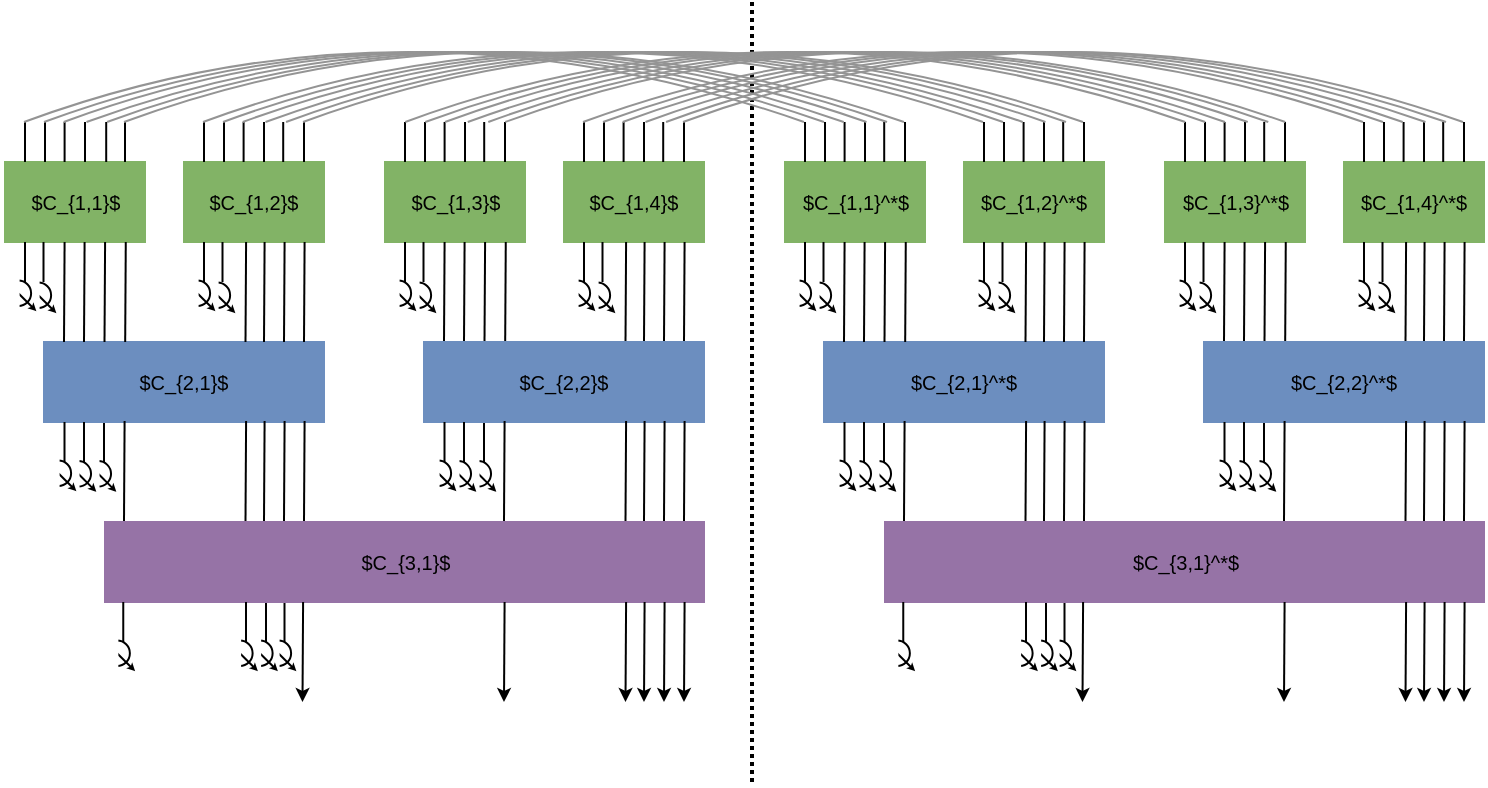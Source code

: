 <mxfile version="25.0.1">
  <diagram name="Page-1" id="cqcGrpmvQ_OqWOpi_vMK">
    <mxGraphModel dx="896" dy="476" grid="1" gridSize="10" guides="1" tooltips="1" connect="1" arrows="1" fold="1" page="1" pageScale="1" pageWidth="827" pageHeight="1169" math="0" shadow="0">
      <root>
        <mxCell id="0" />
        <mxCell id="1" parent="0" />
        <mxCell id="GYu-IMq34p6LSZ4t9Ol1-413" value="" style="group;rotation=90;fontSize=10;" parent="1" vertex="1" connectable="0">
          <mxGeometry x="170" y="436" width="21.25" height="17" as="geometry" />
        </mxCell>
        <mxCell id="GYu-IMq34p6LSZ4t9Ol1-414" value="" style="ellipse;whiteSpace=wrap;html=1;rotation=90;fontSize=10;" parent="GYu-IMq34p6LSZ4t9Ol1-413" vertex="1">
          <mxGeometry x="0.81" y="3.238" width="12.75" height="12.75" as="geometry" />
        </mxCell>
        <mxCell id="GYu-IMq34p6LSZ4t9Ol1-415" value="" style="endArrow=classic;html=1;rounded=0;endSize=1;fontSize=10;" parent="GYu-IMq34p6LSZ4t9Ol1-413" edge="1">
          <mxGeometry width="50" height="50" relative="1" as="geometry">
            <mxPoint x="7.286" y="9.714" as="sourcePoint" />
            <mxPoint x="16.19" y="18.619" as="targetPoint" />
          </mxGeometry>
        </mxCell>
        <mxCell id="GYu-IMq34p6LSZ4t9Ol1-416" value="" style="rounded=0;whiteSpace=wrap;html=1;strokeColor=none;rotation=90;fontSize=10;" parent="GYu-IMq34p6LSZ4t9Ol1-413" vertex="1">
          <mxGeometry x="-7.286" y="4.857" width="21.25" height="8.925" as="geometry" />
        </mxCell>
        <mxCell id="GYu-IMq34p6LSZ4t9Ol1-417" value="" style="endArrow=none;html=1;rounded=0;fontSize=10;" parent="1" edge="1">
          <mxGeometry width="50" height="50" relative="1" as="geometry">
            <mxPoint x="180.25" y="440" as="sourcePoint" />
            <mxPoint x="180.25" y="420" as="targetPoint" />
          </mxGeometry>
        </mxCell>
        <mxCell id="GYu-IMq34p6LSZ4t9Ol1-408" value="" style="group;rotation=90;fontSize=10;" parent="1" vertex="1" connectable="0">
          <mxGeometry x="160.75" y="436" width="21.25" height="17" as="geometry" />
        </mxCell>
        <mxCell id="GYu-IMq34p6LSZ4t9Ol1-409" value="" style="ellipse;whiteSpace=wrap;html=1;rotation=90;fontSize=10;" parent="GYu-IMq34p6LSZ4t9Ol1-408" vertex="1">
          <mxGeometry x="0.81" y="3.238" width="12.75" height="12.75" as="geometry" />
        </mxCell>
        <mxCell id="GYu-IMq34p6LSZ4t9Ol1-410" value="" style="endArrow=classic;html=1;rounded=0;endSize=1;fontSize=10;" parent="GYu-IMq34p6LSZ4t9Ol1-408" edge="1">
          <mxGeometry width="50" height="50" relative="1" as="geometry">
            <mxPoint x="7.286" y="9.714" as="sourcePoint" />
            <mxPoint x="16.19" y="18.619" as="targetPoint" />
          </mxGeometry>
        </mxCell>
        <mxCell id="GYu-IMq34p6LSZ4t9Ol1-411" value="" style="rounded=0;whiteSpace=wrap;html=1;strokeColor=none;rotation=90;fontSize=10;" parent="GYu-IMq34p6LSZ4t9Ol1-408" vertex="1">
          <mxGeometry x="-7.286" y="4.857" width="21.25" height="8.925" as="geometry" />
        </mxCell>
        <mxCell id="GYu-IMq34p6LSZ4t9Ol1-412" value="" style="endArrow=none;html=1;rounded=0;fontSize=10;" parent="1" edge="1">
          <mxGeometry width="50" height="50" relative="1" as="geometry">
            <mxPoint x="171" y="440" as="sourcePoint" />
            <mxPoint x="171" y="420" as="targetPoint" />
          </mxGeometry>
        </mxCell>
        <mxCell id="GYu-IMq34p6LSZ4t9Ol1-356" value="" style="group;fontSize=10;" parent="1" vertex="1" connectable="0">
          <mxGeometry x="78.847" y="345.005" width="17.314" height="21.25" as="geometry" />
        </mxCell>
        <mxCell id="GYu-IMq34p6LSZ4t9Ol1-357" value="" style="ellipse;whiteSpace=wrap;html=1;rotation=90;fontSize=10;" parent="GYu-IMq34p6LSZ4t9Ol1-356" vertex="1">
          <mxGeometry x="1.933" y="4.543" width="12.75" height="12.75" as="geometry" />
        </mxCell>
        <mxCell id="GYu-IMq34p6LSZ4t9Ol1-358" value="" style="endArrow=classic;html=1;rounded=0;endSize=1;fontSize=10;" parent="GYu-IMq34p6LSZ4t9Ol1-356" edge="1">
          <mxGeometry width="50" height="50" relative="1" as="geometry">
            <mxPoint x="8.409" y="11.02" as="sourcePoint" />
            <mxPoint x="17.314" y="19.924" as="targetPoint" />
          </mxGeometry>
        </mxCell>
        <mxCell id="GYu-IMq34p6LSZ4t9Ol1-359" value="" style="rounded=0;whiteSpace=wrap;html=1;strokeColor=none;rotation=90;fontSize=10;" parent="GYu-IMq34p6LSZ4t9Ol1-356" vertex="1">
          <mxGeometry x="-6.162" y="6.163" width="21.25" height="8.925" as="geometry" />
        </mxCell>
        <mxCell id="GYu-IMq34p6LSZ4t9Ol1-360" value="" style="endArrow=none;html=1;rounded=0;fontSize=10;" parent="1" edge="1">
          <mxGeometry width="50" height="50" relative="1" as="geometry">
            <mxPoint x="90" y="350" as="sourcePoint" />
            <mxPoint x="90" y="330" as="targetPoint" />
          </mxGeometry>
        </mxCell>
        <mxCell id="GYu-IMq34p6LSZ4t9Ol1-343" value="" style="group;fontSize=10;" parent="1" vertex="1" connectable="0">
          <mxGeometry x="68.847" y="345.005" width="17.314" height="21.25" as="geometry" />
        </mxCell>
        <mxCell id="GYu-IMq34p6LSZ4t9Ol1-333" value="" style="ellipse;whiteSpace=wrap;html=1;rotation=90;fontSize=10;" parent="GYu-IMq34p6LSZ4t9Ol1-343" vertex="1">
          <mxGeometry x="1.933" y="4.543" width="12.75" height="12.75" as="geometry" />
        </mxCell>
        <mxCell id="GYu-IMq34p6LSZ4t9Ol1-334" value="" style="endArrow=classic;html=1;rounded=0;endSize=1;fontSize=10;" parent="GYu-IMq34p6LSZ4t9Ol1-343" edge="1">
          <mxGeometry width="50" height="50" relative="1" as="geometry">
            <mxPoint x="8.409" y="11.02" as="sourcePoint" />
            <mxPoint x="17.314" y="19.924" as="targetPoint" />
          </mxGeometry>
        </mxCell>
        <mxCell id="GYu-IMq34p6LSZ4t9Ol1-335" value="" style="rounded=0;whiteSpace=wrap;html=1;strokeColor=none;rotation=90;fontSize=10;" parent="GYu-IMq34p6LSZ4t9Ol1-343" vertex="1">
          <mxGeometry x="-6.162" y="6.163" width="21.25" height="8.925" as="geometry" />
        </mxCell>
        <mxCell id="GYu-IMq34p6LSZ4t9Ol1-43" value="" style="group;rotation=90;fontSize=10;" parent="1" vertex="1" connectable="0">
          <mxGeometry x="139.5" y="257" width="21.25" height="17" as="geometry" />
        </mxCell>
        <mxCell id="GYu-IMq34p6LSZ4t9Ol1-44" value="" style="ellipse;whiteSpace=wrap;html=1;rotation=90;fontSize=10;" parent="GYu-IMq34p6LSZ4t9Ol1-43" vertex="1">
          <mxGeometry x="0.81" y="3.238" width="12.75" height="12.75" as="geometry" />
        </mxCell>
        <mxCell id="GYu-IMq34p6LSZ4t9Ol1-45" value="" style="endArrow=classic;html=1;rounded=0;endSize=1;fontSize=10;" parent="GYu-IMq34p6LSZ4t9Ol1-43" edge="1">
          <mxGeometry width="50" height="50" relative="1" as="geometry">
            <mxPoint x="7.286" y="9.714" as="sourcePoint" />
            <mxPoint x="16.19" y="18.619" as="targetPoint" />
          </mxGeometry>
        </mxCell>
        <mxCell id="GYu-IMq34p6LSZ4t9Ol1-46" value="" style="rounded=0;whiteSpace=wrap;html=1;strokeColor=none;rotation=90;fontSize=10;" parent="GYu-IMq34p6LSZ4t9Ol1-43" vertex="1">
          <mxGeometry x="-7.286" y="4.857" width="21.25" height="8.925" as="geometry" />
        </mxCell>
        <mxCell id="GYu-IMq34p6LSZ4t9Ol1-24" value="" style="group;rotation=90;fontSize=10;" parent="1" vertex="1" connectable="0">
          <mxGeometry x="129.5" y="256" width="21.25" height="17" as="geometry" />
        </mxCell>
        <mxCell id="GYu-IMq34p6LSZ4t9Ol1-20" value="" style="ellipse;whiteSpace=wrap;html=1;rotation=90;fontSize=10;" parent="GYu-IMq34p6LSZ4t9Ol1-24" vertex="1">
          <mxGeometry x="0.81" y="3.238" width="12.75" height="12.75" as="geometry" />
        </mxCell>
        <mxCell id="GYu-IMq34p6LSZ4t9Ol1-18" value="" style="endArrow=classic;html=1;rounded=0;endSize=1;fontSize=10;" parent="GYu-IMq34p6LSZ4t9Ol1-24" edge="1">
          <mxGeometry width="50" height="50" relative="1" as="geometry">
            <mxPoint x="7.286" y="9.714" as="sourcePoint" />
            <mxPoint x="16.19" y="18.619" as="targetPoint" />
          </mxGeometry>
        </mxCell>
        <mxCell id="GYu-IMq34p6LSZ4t9Ol1-22" value="" style="rounded=0;whiteSpace=wrap;html=1;strokeColor=none;rotation=90;fontSize=10;" parent="GYu-IMq34p6LSZ4t9Ol1-24" vertex="1">
          <mxGeometry x="-7.286" y="4.857" width="21.25" height="8.925" as="geometry" />
        </mxCell>
        <mxCell id="GYu-IMq34p6LSZ4t9Ol1-1" value="$C_{1,2}$" style="rounded=0;whiteSpace=wrap;html=1;direction=south;fillColor=#82B366;strokeColor=#82b366;fontSize=10;" parent="1" vertex="1">
          <mxGeometry x="130" y="200" width="70" height="40" as="geometry" />
        </mxCell>
        <mxCell id="GYu-IMq34p6LSZ4t9Ol1-26" value="" style="endArrow=none;html=1;rounded=0;fontSize=10;" parent="1" edge="1">
          <mxGeometry width="50" height="50" relative="1" as="geometry">
            <mxPoint x="140" y="200" as="sourcePoint" />
            <mxPoint x="140" y="180" as="targetPoint" />
          </mxGeometry>
        </mxCell>
        <mxCell id="GYu-IMq34p6LSZ4t9Ol1-27" value="" style="endArrow=none;html=1;rounded=0;fontSize=10;" parent="1" edge="1">
          <mxGeometry width="50" height="50" relative="1" as="geometry">
            <mxPoint x="150" y="200" as="sourcePoint" />
            <mxPoint x="150" y="180" as="targetPoint" />
          </mxGeometry>
        </mxCell>
        <mxCell id="GYu-IMq34p6LSZ4t9Ol1-28" value="" style="endArrow=none;html=1;rounded=0;fontSize=10;" parent="1" edge="1">
          <mxGeometry width="50" height="50" relative="1" as="geometry">
            <mxPoint x="159.8" y="200" as="sourcePoint" />
            <mxPoint x="159.8" y="180" as="targetPoint" />
          </mxGeometry>
        </mxCell>
        <mxCell id="GYu-IMq34p6LSZ4t9Ol1-29" value="" style="endArrow=none;html=1;rounded=0;fontSize=10;" parent="1" edge="1">
          <mxGeometry width="50" height="50" relative="1" as="geometry">
            <mxPoint x="170" y="200" as="sourcePoint" />
            <mxPoint x="170" y="180" as="targetPoint" />
          </mxGeometry>
        </mxCell>
        <mxCell id="GYu-IMq34p6LSZ4t9Ol1-30" value="" style="endArrow=none;html=1;rounded=0;fontSize=10;" parent="1" edge="1">
          <mxGeometry width="50" height="50" relative="1" as="geometry">
            <mxPoint x="179.6" y="200" as="sourcePoint" />
            <mxPoint x="179.6" y="180" as="targetPoint" />
          </mxGeometry>
        </mxCell>
        <mxCell id="GYu-IMq34p6LSZ4t9Ol1-31" value="" style="endArrow=none;html=1;rounded=0;fontSize=10;" parent="1" edge="1">
          <mxGeometry width="50" height="50" relative="1" as="geometry">
            <mxPoint x="190" y="200" as="sourcePoint" />
            <mxPoint x="190" y="180" as="targetPoint" />
          </mxGeometry>
        </mxCell>
        <mxCell id="GYu-IMq34p6LSZ4t9Ol1-32" value="" style="endArrow=none;html=1;rounded=0;fontSize=10;" parent="1" edge="1">
          <mxGeometry width="50" height="50" relative="1" as="geometry">
            <mxPoint x="140" y="260" as="sourcePoint" />
            <mxPoint x="140" y="240" as="targetPoint" />
          </mxGeometry>
        </mxCell>
        <mxCell id="GYu-IMq34p6LSZ4t9Ol1-33" value="" style="endArrow=none;html=1;rounded=0;fontSize=10;" parent="1" edge="1">
          <mxGeometry width="50" height="50" relative="1" as="geometry">
            <mxPoint x="149.25" y="260" as="sourcePoint" />
            <mxPoint x="149.25" y="240" as="targetPoint" />
          </mxGeometry>
        </mxCell>
        <mxCell id="GYu-IMq34p6LSZ4t9Ol1-111" value="" style="group;rotation=90;fontSize=10;" parent="1" vertex="1" connectable="0">
          <mxGeometry x="50" y="257" width="21.25" height="17" as="geometry" />
        </mxCell>
        <mxCell id="GYu-IMq34p6LSZ4t9Ol1-112" value="" style="ellipse;whiteSpace=wrap;html=1;rotation=90;fontSize=10;" parent="GYu-IMq34p6LSZ4t9Ol1-111" vertex="1">
          <mxGeometry x="0.81" y="3.238" width="12.75" height="12.75" as="geometry" />
        </mxCell>
        <mxCell id="GYu-IMq34p6LSZ4t9Ol1-113" value="" style="endArrow=classic;html=1;rounded=0;endSize=1;fontSize=10;" parent="GYu-IMq34p6LSZ4t9Ol1-111" edge="1">
          <mxGeometry width="50" height="50" relative="1" as="geometry">
            <mxPoint x="7.286" y="9.714" as="sourcePoint" />
            <mxPoint x="16.19" y="18.619" as="targetPoint" />
          </mxGeometry>
        </mxCell>
        <mxCell id="GYu-IMq34p6LSZ4t9Ol1-114" value="" style="rounded=0;whiteSpace=wrap;html=1;strokeColor=none;rotation=90;fontSize=10;" parent="GYu-IMq34p6LSZ4t9Ol1-111" vertex="1">
          <mxGeometry x="-7.286" y="4.857" width="21.25" height="8.925" as="geometry" />
        </mxCell>
        <mxCell id="GYu-IMq34p6LSZ4t9Ol1-115" value="" style="group;rotation=90;fontSize=10;" parent="1" vertex="1" connectable="0">
          <mxGeometry x="40" y="256" width="21.25" height="17" as="geometry" />
        </mxCell>
        <mxCell id="GYu-IMq34p6LSZ4t9Ol1-116" value="" style="ellipse;whiteSpace=wrap;html=1;rotation=90;fontSize=10;" parent="GYu-IMq34p6LSZ4t9Ol1-115" vertex="1">
          <mxGeometry x="0.81" y="3.238" width="12.75" height="12.75" as="geometry" />
        </mxCell>
        <mxCell id="GYu-IMq34p6LSZ4t9Ol1-117" value="" style="endArrow=classic;html=1;rounded=0;endSize=1;fontSize=10;" parent="GYu-IMq34p6LSZ4t9Ol1-115" edge="1">
          <mxGeometry width="50" height="50" relative="1" as="geometry">
            <mxPoint x="7.286" y="9.714" as="sourcePoint" />
            <mxPoint x="16.19" y="18.619" as="targetPoint" />
          </mxGeometry>
        </mxCell>
        <mxCell id="GYu-IMq34p6LSZ4t9Ol1-118" value="" style="rounded=0;whiteSpace=wrap;html=1;strokeColor=none;rotation=90;fontSize=10;" parent="GYu-IMq34p6LSZ4t9Ol1-115" vertex="1">
          <mxGeometry x="-7.286" y="4.857" width="21.25" height="8.925" as="geometry" />
        </mxCell>
        <mxCell id="GYu-IMq34p6LSZ4t9Ol1-119" value="$C_{1,1}$" style="rounded=0;whiteSpace=wrap;html=1;direction=south;fillColor=#82B366;strokeColor=#82b366;fontSize=10;" parent="1" vertex="1">
          <mxGeometry x="40.5" y="200" width="70" height="40" as="geometry" />
        </mxCell>
        <mxCell id="GYu-IMq34p6LSZ4t9Ol1-120" value="" style="endArrow=none;html=1;rounded=0;fontSize=10;" parent="1" edge="1">
          <mxGeometry width="50" height="50" relative="1" as="geometry">
            <mxPoint x="50.5" y="200" as="sourcePoint" />
            <mxPoint x="50.5" y="180" as="targetPoint" />
          </mxGeometry>
        </mxCell>
        <mxCell id="GYu-IMq34p6LSZ4t9Ol1-121" value="" style="endArrow=none;html=1;rounded=0;fontSize=10;" parent="1" edge="1">
          <mxGeometry width="50" height="50" relative="1" as="geometry">
            <mxPoint x="60.5" y="200" as="sourcePoint" />
            <mxPoint x="60.5" y="180" as="targetPoint" />
          </mxGeometry>
        </mxCell>
        <mxCell id="GYu-IMq34p6LSZ4t9Ol1-122" value="" style="endArrow=none;html=1;rounded=0;fontSize=10;" parent="1" edge="1">
          <mxGeometry width="50" height="50" relative="1" as="geometry">
            <mxPoint x="70.3" y="200" as="sourcePoint" />
            <mxPoint x="70.3" y="180" as="targetPoint" />
          </mxGeometry>
        </mxCell>
        <mxCell id="GYu-IMq34p6LSZ4t9Ol1-123" value="" style="endArrow=none;html=1;rounded=0;fontSize=10;" parent="1" edge="1">
          <mxGeometry width="50" height="50" relative="1" as="geometry">
            <mxPoint x="80.5" y="200" as="sourcePoint" />
            <mxPoint x="80.5" y="180" as="targetPoint" />
          </mxGeometry>
        </mxCell>
        <mxCell id="GYu-IMq34p6LSZ4t9Ol1-124" value="" style="endArrow=none;html=1;rounded=0;fontSize=10;" parent="1" edge="1">
          <mxGeometry width="50" height="50" relative="1" as="geometry">
            <mxPoint x="91.1" y="200" as="sourcePoint" />
            <mxPoint x="91.1" y="180" as="targetPoint" />
          </mxGeometry>
        </mxCell>
        <mxCell id="GYu-IMq34p6LSZ4t9Ol1-125" value="" style="endArrow=none;html=1;rounded=0;fontSize=10;" parent="1" edge="1">
          <mxGeometry width="50" height="50" relative="1" as="geometry">
            <mxPoint x="100.5" y="200" as="sourcePoint" />
            <mxPoint x="100.5" y="180" as="targetPoint" />
          </mxGeometry>
        </mxCell>
        <mxCell id="GYu-IMq34p6LSZ4t9Ol1-126" value="" style="endArrow=none;html=1;rounded=0;fontSize=10;" parent="1" edge="1">
          <mxGeometry width="50" height="50" relative="1" as="geometry">
            <mxPoint x="50.5" y="260" as="sourcePoint" />
            <mxPoint x="50.5" y="240" as="targetPoint" />
          </mxGeometry>
        </mxCell>
        <mxCell id="GYu-IMq34p6LSZ4t9Ol1-127" value="" style="endArrow=none;html=1;rounded=0;fontSize=10;" parent="1" edge="1">
          <mxGeometry width="50" height="50" relative="1" as="geometry">
            <mxPoint x="59.75" y="260" as="sourcePoint" />
            <mxPoint x="59.75" y="240" as="targetPoint" />
          </mxGeometry>
        </mxCell>
        <mxCell id="GYu-IMq34p6LSZ4t9Ol1-224" value="$C_{2,1}$" style="rounded=0;whiteSpace=wrap;html=1;direction=south;fillColor=#6C8EBF;strokeColor=#6c8ebf;fontSize=10;" parent="1" vertex="1">
          <mxGeometry x="60" y="290" width="140" height="40" as="geometry" />
        </mxCell>
        <mxCell id="GYu-IMq34p6LSZ4t9Ol1-128" value="" style="endArrow=none;html=1;rounded=0;fontSize=10;" parent="1" edge="1">
          <mxGeometry width="50" height="50" relative="1" as="geometry">
            <mxPoint x="70" y="290" as="sourcePoint" />
            <mxPoint x="70.3" y="240" as="targetPoint" />
          </mxGeometry>
        </mxCell>
        <mxCell id="GYu-IMq34p6LSZ4t9Ol1-237" value="" style="endArrow=none;html=1;rounded=0;fontSize=10;" parent="1" edge="1">
          <mxGeometry width="50" height="50" relative="1" as="geometry">
            <mxPoint x="80" y="290" as="sourcePoint" />
            <mxPoint x="80.3" y="240" as="targetPoint" />
          </mxGeometry>
        </mxCell>
        <mxCell id="GYu-IMq34p6LSZ4t9Ol1-238" value="" style="endArrow=none;html=1;rounded=0;fontSize=10;" parent="1" edge="1">
          <mxGeometry width="50" height="50" relative="1" as="geometry">
            <mxPoint x="90.25" y="290" as="sourcePoint" />
            <mxPoint x="90.55" y="240" as="targetPoint" />
          </mxGeometry>
        </mxCell>
        <mxCell id="GYu-IMq34p6LSZ4t9Ol1-239" value="" style="endArrow=none;html=1;rounded=0;fontSize=10;" parent="1" edge="1">
          <mxGeometry width="50" height="50" relative="1" as="geometry">
            <mxPoint x="100.59" y="290" as="sourcePoint" />
            <mxPoint x="100.89" y="240" as="targetPoint" />
          </mxGeometry>
        </mxCell>
        <mxCell id="GYu-IMq34p6LSZ4t9Ol1-240" value="" style="endArrow=none;html=1;rounded=0;fontSize=10;" parent="1" edge="1">
          <mxGeometry width="50" height="50" relative="1" as="geometry">
            <mxPoint x="160.75" y="290" as="sourcePoint" />
            <mxPoint x="161.05" y="240" as="targetPoint" />
          </mxGeometry>
        </mxCell>
        <mxCell id="GYu-IMq34p6LSZ4t9Ol1-241" value="" style="endArrow=none;html=1;rounded=0;fontSize=10;" parent="1" edge="1">
          <mxGeometry width="50" height="50" relative="1" as="geometry">
            <mxPoint x="170" y="290" as="sourcePoint" />
            <mxPoint x="170.3" y="240" as="targetPoint" />
          </mxGeometry>
        </mxCell>
        <mxCell id="GYu-IMq34p6LSZ4t9Ol1-242" value="" style="endArrow=none;html=1;rounded=0;fontSize=10;" parent="1" edge="1">
          <mxGeometry width="50" height="50" relative="1" as="geometry">
            <mxPoint x="180" y="290" as="sourcePoint" />
            <mxPoint x="180.3" y="240" as="targetPoint" />
          </mxGeometry>
        </mxCell>
        <mxCell id="GYu-IMq34p6LSZ4t9Ol1-243" value="" style="endArrow=none;html=1;rounded=0;fontSize=10;" parent="1" edge="1">
          <mxGeometry width="50" height="50" relative="1" as="geometry">
            <mxPoint x="190" y="290" as="sourcePoint" />
            <mxPoint x="190.3" y="240" as="targetPoint" />
          </mxGeometry>
        </mxCell>
        <mxCell id="GYu-IMq34p6LSZ4t9Ol1-290" value="" style="group;rotation=90;fontSize=10;" parent="1" vertex="1" connectable="0">
          <mxGeometry x="329.5" y="257" width="21.25" height="17" as="geometry" />
        </mxCell>
        <mxCell id="GYu-IMq34p6LSZ4t9Ol1-291" value="" style="ellipse;whiteSpace=wrap;html=1;rotation=90;fontSize=10;" parent="GYu-IMq34p6LSZ4t9Ol1-290" vertex="1">
          <mxGeometry x="0.81" y="3.238" width="12.75" height="12.75" as="geometry" />
        </mxCell>
        <mxCell id="GYu-IMq34p6LSZ4t9Ol1-292" value="" style="endArrow=classic;html=1;rounded=0;endSize=1;fontSize=10;" parent="GYu-IMq34p6LSZ4t9Ol1-290" edge="1">
          <mxGeometry width="50" height="50" relative="1" as="geometry">
            <mxPoint x="7.286" y="9.714" as="sourcePoint" />
            <mxPoint x="16.19" y="18.619" as="targetPoint" />
          </mxGeometry>
        </mxCell>
        <mxCell id="GYu-IMq34p6LSZ4t9Ol1-293" value="" style="rounded=0;whiteSpace=wrap;html=1;strokeColor=none;rotation=90;fontSize=10;" parent="GYu-IMq34p6LSZ4t9Ol1-290" vertex="1">
          <mxGeometry x="-7.286" y="4.857" width="21.25" height="8.925" as="geometry" />
        </mxCell>
        <mxCell id="GYu-IMq34p6LSZ4t9Ol1-294" value="" style="group;rotation=90;fontSize=10;" parent="1" vertex="1" connectable="0">
          <mxGeometry x="319.5" y="256" width="21.25" height="17" as="geometry" />
        </mxCell>
        <mxCell id="GYu-IMq34p6LSZ4t9Ol1-295" value="" style="ellipse;whiteSpace=wrap;html=1;rotation=90;fontSize=10;" parent="GYu-IMq34p6LSZ4t9Ol1-294" vertex="1">
          <mxGeometry x="0.81" y="3.238" width="12.75" height="12.75" as="geometry" />
        </mxCell>
        <mxCell id="GYu-IMq34p6LSZ4t9Ol1-296" value="" style="endArrow=classic;html=1;rounded=0;endSize=1;fontSize=10;" parent="GYu-IMq34p6LSZ4t9Ol1-294" edge="1">
          <mxGeometry width="50" height="50" relative="1" as="geometry">
            <mxPoint x="7.286" y="9.714" as="sourcePoint" />
            <mxPoint x="16.19" y="18.619" as="targetPoint" />
          </mxGeometry>
        </mxCell>
        <mxCell id="GYu-IMq34p6LSZ4t9Ol1-297" value="" style="rounded=0;whiteSpace=wrap;html=1;strokeColor=none;rotation=90;fontSize=10;" parent="GYu-IMq34p6LSZ4t9Ol1-294" vertex="1">
          <mxGeometry x="-7.286" y="4.857" width="21.25" height="8.925" as="geometry" />
        </mxCell>
        <mxCell id="GYu-IMq34p6LSZ4t9Ol1-298" value="$C_{1,4}$" style="rounded=0;whiteSpace=wrap;html=1;direction=south;fillColor=#82B366;strokeColor=#82b366;fontSize=10;" parent="1" vertex="1">
          <mxGeometry x="320" y="200" width="70" height="40" as="geometry" />
        </mxCell>
        <mxCell id="GYu-IMq34p6LSZ4t9Ol1-299" value="" style="endArrow=none;html=1;rounded=0;fontSize=10;" parent="1" edge="1">
          <mxGeometry width="50" height="50" relative="1" as="geometry">
            <mxPoint x="330" y="200" as="sourcePoint" />
            <mxPoint x="330" y="180" as="targetPoint" />
          </mxGeometry>
        </mxCell>
        <mxCell id="GYu-IMq34p6LSZ4t9Ol1-300" value="" style="endArrow=none;html=1;rounded=0;fontSize=10;" parent="1" edge="1">
          <mxGeometry width="50" height="50" relative="1" as="geometry">
            <mxPoint x="340" y="200" as="sourcePoint" />
            <mxPoint x="340" y="180" as="targetPoint" />
          </mxGeometry>
        </mxCell>
        <mxCell id="GYu-IMq34p6LSZ4t9Ol1-301" value="" style="endArrow=none;html=1;rounded=0;fontSize=10;" parent="1" edge="1">
          <mxGeometry width="50" height="50" relative="1" as="geometry">
            <mxPoint x="349.8" y="200" as="sourcePoint" />
            <mxPoint x="349.8" y="180" as="targetPoint" />
          </mxGeometry>
        </mxCell>
        <mxCell id="GYu-IMq34p6LSZ4t9Ol1-302" value="" style="endArrow=none;html=1;rounded=0;fontSize=10;" parent="1" edge="1">
          <mxGeometry width="50" height="50" relative="1" as="geometry">
            <mxPoint x="360" y="200" as="sourcePoint" />
            <mxPoint x="360" y="180" as="targetPoint" />
          </mxGeometry>
        </mxCell>
        <mxCell id="GYu-IMq34p6LSZ4t9Ol1-303" value="" style="endArrow=none;html=1;rounded=0;fontSize=10;" parent="1" edge="1">
          <mxGeometry width="50" height="50" relative="1" as="geometry">
            <mxPoint x="369.6" y="200" as="sourcePoint" />
            <mxPoint x="369.6" y="180" as="targetPoint" />
          </mxGeometry>
        </mxCell>
        <mxCell id="GYu-IMq34p6LSZ4t9Ol1-304" value="" style="endArrow=none;html=1;rounded=0;fontSize=10;" parent="1" edge="1">
          <mxGeometry width="50" height="50" relative="1" as="geometry">
            <mxPoint x="380" y="200" as="sourcePoint" />
            <mxPoint x="380" y="180" as="targetPoint" />
          </mxGeometry>
        </mxCell>
        <mxCell id="GYu-IMq34p6LSZ4t9Ol1-305" value="" style="endArrow=none;html=1;rounded=0;fontSize=10;" parent="1" edge="1">
          <mxGeometry width="50" height="50" relative="1" as="geometry">
            <mxPoint x="330" y="260" as="sourcePoint" />
            <mxPoint x="330" y="240" as="targetPoint" />
          </mxGeometry>
        </mxCell>
        <mxCell id="GYu-IMq34p6LSZ4t9Ol1-306" value="" style="endArrow=none;html=1;rounded=0;fontSize=10;" parent="1" edge="1">
          <mxGeometry width="50" height="50" relative="1" as="geometry">
            <mxPoint x="339.25" y="260" as="sourcePoint" />
            <mxPoint x="339.25" y="240" as="targetPoint" />
          </mxGeometry>
        </mxCell>
        <mxCell id="GYu-IMq34p6LSZ4t9Ol1-307" value="" style="group;rotation=90;fontSize=10;" parent="1" vertex="1" connectable="0">
          <mxGeometry x="240" y="257" width="21.25" height="17" as="geometry" />
        </mxCell>
        <mxCell id="GYu-IMq34p6LSZ4t9Ol1-308" value="" style="ellipse;whiteSpace=wrap;html=1;rotation=90;fontSize=10;" parent="GYu-IMq34p6LSZ4t9Ol1-307" vertex="1">
          <mxGeometry x="0.81" y="3.238" width="12.75" height="12.75" as="geometry" />
        </mxCell>
        <mxCell id="GYu-IMq34p6LSZ4t9Ol1-309" value="" style="endArrow=classic;html=1;rounded=0;endSize=1;fontSize=10;" parent="GYu-IMq34p6LSZ4t9Ol1-307" edge="1">
          <mxGeometry width="50" height="50" relative="1" as="geometry">
            <mxPoint x="7.286" y="9.714" as="sourcePoint" />
            <mxPoint x="16.19" y="18.619" as="targetPoint" />
          </mxGeometry>
        </mxCell>
        <mxCell id="GYu-IMq34p6LSZ4t9Ol1-310" value="" style="rounded=0;whiteSpace=wrap;html=1;strokeColor=none;rotation=90;fontSize=10;" parent="GYu-IMq34p6LSZ4t9Ol1-307" vertex="1">
          <mxGeometry x="-7.286" y="4.857" width="21.25" height="8.925" as="geometry" />
        </mxCell>
        <mxCell id="GYu-IMq34p6LSZ4t9Ol1-311" value="" style="group;rotation=90;fontSize=10;" parent="1" vertex="1" connectable="0">
          <mxGeometry x="230" y="256" width="21.25" height="17" as="geometry" />
        </mxCell>
        <mxCell id="GYu-IMq34p6LSZ4t9Ol1-312" value="" style="ellipse;whiteSpace=wrap;html=1;rotation=90;fontSize=10;" parent="GYu-IMq34p6LSZ4t9Ol1-311" vertex="1">
          <mxGeometry x="0.81" y="3.238" width="12.75" height="12.75" as="geometry" />
        </mxCell>
        <mxCell id="GYu-IMq34p6LSZ4t9Ol1-313" value="" style="endArrow=classic;html=1;rounded=0;endSize=1;fontSize=10;" parent="GYu-IMq34p6LSZ4t9Ol1-311" edge="1">
          <mxGeometry width="50" height="50" relative="1" as="geometry">
            <mxPoint x="7.286" y="9.714" as="sourcePoint" />
            <mxPoint x="16.19" y="18.619" as="targetPoint" />
          </mxGeometry>
        </mxCell>
        <mxCell id="GYu-IMq34p6LSZ4t9Ol1-314" value="" style="rounded=0;whiteSpace=wrap;html=1;strokeColor=none;rotation=90;fontSize=10;" parent="GYu-IMq34p6LSZ4t9Ol1-311" vertex="1">
          <mxGeometry x="-7.286" y="4.857" width="21.25" height="8.925" as="geometry" />
        </mxCell>
        <mxCell id="GYu-IMq34p6LSZ4t9Ol1-315" value="$C_{1,3}$" style="rounded=0;whiteSpace=wrap;html=1;direction=south;fillColor=#82B366;strokeColor=#82b366;fontSize=10;" parent="1" vertex="1">
          <mxGeometry x="230.5" y="200" width="70" height="40" as="geometry" />
        </mxCell>
        <mxCell id="GYu-IMq34p6LSZ4t9Ol1-316" value="" style="endArrow=none;html=1;rounded=0;fontSize=10;" parent="1" edge="1">
          <mxGeometry width="50" height="50" relative="1" as="geometry">
            <mxPoint x="240.5" y="200" as="sourcePoint" />
            <mxPoint x="240.5" y="180" as="targetPoint" />
          </mxGeometry>
        </mxCell>
        <mxCell id="GYu-IMq34p6LSZ4t9Ol1-317" value="" style="endArrow=none;html=1;rounded=0;fontSize=10;" parent="1" edge="1">
          <mxGeometry width="50" height="50" relative="1" as="geometry">
            <mxPoint x="250.5" y="200" as="sourcePoint" />
            <mxPoint x="250.5" y="180" as="targetPoint" />
          </mxGeometry>
        </mxCell>
        <mxCell id="GYu-IMq34p6LSZ4t9Ol1-318" value="" style="endArrow=none;html=1;rounded=0;fontSize=10;" parent="1" edge="1">
          <mxGeometry width="50" height="50" relative="1" as="geometry">
            <mxPoint x="260.3" y="200" as="sourcePoint" />
            <mxPoint x="260.3" y="180" as="targetPoint" />
          </mxGeometry>
        </mxCell>
        <mxCell id="GYu-IMq34p6LSZ4t9Ol1-319" value="" style="endArrow=none;html=1;rounded=0;fontSize=10;" parent="1" edge="1">
          <mxGeometry width="50" height="50" relative="1" as="geometry">
            <mxPoint x="270.5" y="200" as="sourcePoint" />
            <mxPoint x="270.5" y="180" as="targetPoint" />
          </mxGeometry>
        </mxCell>
        <mxCell id="GYu-IMq34p6LSZ4t9Ol1-320" value="" style="endArrow=none;html=1;rounded=0;fontSize=10;" parent="1" edge="1">
          <mxGeometry width="50" height="50" relative="1" as="geometry">
            <mxPoint x="280.1" y="200" as="sourcePoint" />
            <mxPoint x="280.1" y="180" as="targetPoint" />
          </mxGeometry>
        </mxCell>
        <mxCell id="GYu-IMq34p6LSZ4t9Ol1-321" value="" style="endArrow=none;html=1;rounded=0;fontSize=10;" parent="1" edge="1">
          <mxGeometry width="50" height="50" relative="1" as="geometry">
            <mxPoint x="290.5" y="200" as="sourcePoint" />
            <mxPoint x="290.5" y="180" as="targetPoint" />
          </mxGeometry>
        </mxCell>
        <mxCell id="GYu-IMq34p6LSZ4t9Ol1-322" value="" style="endArrow=none;html=1;rounded=0;fontSize=10;" parent="1" edge="1">
          <mxGeometry width="50" height="50" relative="1" as="geometry">
            <mxPoint x="240.5" y="260" as="sourcePoint" />
            <mxPoint x="240.5" y="240" as="targetPoint" />
          </mxGeometry>
        </mxCell>
        <mxCell id="GYu-IMq34p6LSZ4t9Ol1-323" value="" style="endArrow=none;html=1;rounded=0;fontSize=10;" parent="1" edge="1">
          <mxGeometry width="50" height="50" relative="1" as="geometry">
            <mxPoint x="249.75" y="260" as="sourcePoint" />
            <mxPoint x="249.75" y="240" as="targetPoint" />
          </mxGeometry>
        </mxCell>
        <mxCell id="GYu-IMq34p6LSZ4t9Ol1-325" value="" style="endArrow=none;html=1;rounded=0;fontSize=10;" parent="1" edge="1">
          <mxGeometry width="50" height="50" relative="1" as="geometry">
            <mxPoint x="260" y="290" as="sourcePoint" />
            <mxPoint x="260.3" y="240" as="targetPoint" />
          </mxGeometry>
        </mxCell>
        <mxCell id="GYu-IMq34p6LSZ4t9Ol1-326" value="" style="endArrow=none;html=1;rounded=0;fontSize=10;" parent="1" edge="1">
          <mxGeometry width="50" height="50" relative="1" as="geometry">
            <mxPoint x="270" y="290" as="sourcePoint" />
            <mxPoint x="270.3" y="240" as="targetPoint" />
          </mxGeometry>
        </mxCell>
        <mxCell id="GYu-IMq34p6LSZ4t9Ol1-327" value="" style="endArrow=none;html=1;rounded=0;fontSize=10;" parent="1" edge="1">
          <mxGeometry width="50" height="50" relative="1" as="geometry">
            <mxPoint x="280.25" y="290" as="sourcePoint" />
            <mxPoint x="280.55" y="240" as="targetPoint" />
          </mxGeometry>
        </mxCell>
        <mxCell id="GYu-IMq34p6LSZ4t9Ol1-328" value="" style="endArrow=none;html=1;rounded=0;fontSize=10;" parent="1" edge="1">
          <mxGeometry width="50" height="50" relative="1" as="geometry">
            <mxPoint x="290.59" y="290" as="sourcePoint" />
            <mxPoint x="290.89" y="240" as="targetPoint" />
          </mxGeometry>
        </mxCell>
        <mxCell id="GYu-IMq34p6LSZ4t9Ol1-329" value="" style="endArrow=none;html=1;rounded=0;fontSize=10;" parent="1" edge="1">
          <mxGeometry width="50" height="50" relative="1" as="geometry">
            <mxPoint x="350.75" y="290" as="sourcePoint" />
            <mxPoint x="351.05" y="240" as="targetPoint" />
          </mxGeometry>
        </mxCell>
        <mxCell id="GYu-IMq34p6LSZ4t9Ol1-330" value="" style="endArrow=none;html=1;rounded=0;fontSize=10;" parent="1" edge="1">
          <mxGeometry width="50" height="50" relative="1" as="geometry">
            <mxPoint x="360" y="290" as="sourcePoint" />
            <mxPoint x="360.3" y="240" as="targetPoint" />
          </mxGeometry>
        </mxCell>
        <mxCell id="GYu-IMq34p6LSZ4t9Ol1-331" value="" style="endArrow=none;html=1;rounded=0;fontSize=10;" parent="1" edge="1">
          <mxGeometry width="50" height="50" relative="1" as="geometry">
            <mxPoint x="370" y="290" as="sourcePoint" />
            <mxPoint x="370.3" y="240" as="targetPoint" />
          </mxGeometry>
        </mxCell>
        <mxCell id="GYu-IMq34p6LSZ4t9Ol1-332" value="" style="endArrow=none;html=1;rounded=0;fontSize=10;" parent="1" edge="1">
          <mxGeometry width="50" height="50" relative="1" as="geometry">
            <mxPoint x="380" y="290" as="sourcePoint" />
            <mxPoint x="380.3" y="240" as="targetPoint" />
          </mxGeometry>
        </mxCell>
        <mxCell id="GYu-IMq34p6LSZ4t9Ol1-336" value="" style="group;rotation=90;fontSize=10;" parent="1" vertex="1" connectable="0">
          <mxGeometry x="60" y="346" width="21.25" height="17" as="geometry" />
        </mxCell>
        <mxCell id="GYu-IMq34p6LSZ4t9Ol1-337" value="" style="ellipse;whiteSpace=wrap;html=1;rotation=90;fontSize=10;" parent="GYu-IMq34p6LSZ4t9Ol1-336" vertex="1">
          <mxGeometry x="0.81" y="3.238" width="12.75" height="12.75" as="geometry" />
        </mxCell>
        <mxCell id="GYu-IMq34p6LSZ4t9Ol1-338" value="" style="endArrow=classic;html=1;rounded=0;endSize=1;fontSize=10;" parent="GYu-IMq34p6LSZ4t9Ol1-336" edge="1">
          <mxGeometry width="50" height="50" relative="1" as="geometry">
            <mxPoint x="7.286" y="9.714" as="sourcePoint" />
            <mxPoint x="16.19" y="18.619" as="targetPoint" />
          </mxGeometry>
        </mxCell>
        <mxCell id="GYu-IMq34p6LSZ4t9Ol1-339" value="" style="rounded=0;whiteSpace=wrap;html=1;strokeColor=none;rotation=90;fontSize=10;" parent="GYu-IMq34p6LSZ4t9Ol1-336" vertex="1">
          <mxGeometry x="-7.286" y="4.857" width="21.25" height="8.925" as="geometry" />
        </mxCell>
        <mxCell id="GYu-IMq34p6LSZ4t9Ol1-340" value="" style="endArrow=none;html=1;rounded=0;fontSize=10;" parent="1" edge="1">
          <mxGeometry width="50" height="50" relative="1" as="geometry">
            <mxPoint x="70.25" y="350" as="sourcePoint" />
            <mxPoint x="70.25" y="330" as="targetPoint" />
          </mxGeometry>
        </mxCell>
        <mxCell id="GYu-IMq34p6LSZ4t9Ol1-341" value="" style="endArrow=none;html=1;rounded=0;fontSize=10;" parent="1" edge="1">
          <mxGeometry width="50" height="50" relative="1" as="geometry">
            <mxPoint x="80" y="350" as="sourcePoint" />
            <mxPoint x="80" y="330" as="targetPoint" />
          </mxGeometry>
        </mxCell>
        <mxCell id="GYu-IMq34p6LSZ4t9Ol1-361" value="" style="endArrow=none;html=1;rounded=0;fontSize=10;" parent="1" edge="1">
          <mxGeometry width="50" height="50" relative="1" as="geometry">
            <mxPoint x="100" y="379.5" as="sourcePoint" />
            <mxPoint x="100.3" y="329.5" as="targetPoint" />
          </mxGeometry>
        </mxCell>
        <mxCell id="GYu-IMq34p6LSZ4t9Ol1-362" value="" style="endArrow=none;html=1;rounded=0;fontSize=10;" parent="1" edge="1">
          <mxGeometry width="50" height="50" relative="1" as="geometry">
            <mxPoint x="160.75" y="379.5" as="sourcePoint" />
            <mxPoint x="161.05" y="329.5" as="targetPoint" />
          </mxGeometry>
        </mxCell>
        <mxCell id="GYu-IMq34p6LSZ4t9Ol1-363" value="" style="endArrow=none;html=1;rounded=0;fontSize=10;" parent="1" edge="1">
          <mxGeometry width="50" height="50" relative="1" as="geometry">
            <mxPoint x="170" y="379.5" as="sourcePoint" />
            <mxPoint x="170.3" y="329.5" as="targetPoint" />
          </mxGeometry>
        </mxCell>
        <mxCell id="GYu-IMq34p6LSZ4t9Ol1-364" value="" style="endArrow=none;html=1;rounded=0;fontSize=10;" parent="1" edge="1">
          <mxGeometry width="50" height="50" relative="1" as="geometry">
            <mxPoint x="180" y="379.5" as="sourcePoint" />
            <mxPoint x="180.3" y="329.5" as="targetPoint" />
          </mxGeometry>
        </mxCell>
        <mxCell id="GYu-IMq34p6LSZ4t9Ol1-365" value="" style="endArrow=none;html=1;rounded=0;fontSize=10;" parent="1" edge="1">
          <mxGeometry width="50" height="50" relative="1" as="geometry">
            <mxPoint x="190" y="379.5" as="sourcePoint" />
            <mxPoint x="190.3" y="329.5" as="targetPoint" />
          </mxGeometry>
        </mxCell>
        <mxCell id="GYu-IMq34p6LSZ4t9Ol1-366" value="" style="group;fontSize=10;" parent="1" vertex="1" connectable="0">
          <mxGeometry x="268.847" y="345.005" width="17.314" height="21.25" as="geometry" />
        </mxCell>
        <mxCell id="GYu-IMq34p6LSZ4t9Ol1-367" value="" style="ellipse;whiteSpace=wrap;html=1;rotation=90;fontSize=10;" parent="GYu-IMq34p6LSZ4t9Ol1-366" vertex="1">
          <mxGeometry x="1.933" y="4.543" width="12.75" height="12.75" as="geometry" />
        </mxCell>
        <mxCell id="GYu-IMq34p6LSZ4t9Ol1-368" value="" style="endArrow=classic;html=1;rounded=0;endSize=1;fontSize=10;" parent="GYu-IMq34p6LSZ4t9Ol1-366" edge="1">
          <mxGeometry width="50" height="50" relative="1" as="geometry">
            <mxPoint x="8.409" y="11.02" as="sourcePoint" />
            <mxPoint x="17.314" y="19.924" as="targetPoint" />
          </mxGeometry>
        </mxCell>
        <mxCell id="GYu-IMq34p6LSZ4t9Ol1-369" value="" style="rounded=0;whiteSpace=wrap;html=1;strokeColor=none;rotation=90;fontSize=10;" parent="GYu-IMq34p6LSZ4t9Ol1-366" vertex="1">
          <mxGeometry x="-6.162" y="6.163" width="21.25" height="8.925" as="geometry" />
        </mxCell>
        <mxCell id="GYu-IMq34p6LSZ4t9Ol1-370" value="" style="endArrow=none;html=1;rounded=0;fontSize=10;" parent="1" edge="1">
          <mxGeometry width="50" height="50" relative="1" as="geometry">
            <mxPoint x="280" y="350" as="sourcePoint" />
            <mxPoint x="280" y="330" as="targetPoint" />
          </mxGeometry>
        </mxCell>
        <mxCell id="GYu-IMq34p6LSZ4t9Ol1-371" value="" style="group;fontSize=10;" parent="1" vertex="1" connectable="0">
          <mxGeometry x="258.847" y="345.005" width="17.314" height="21.25" as="geometry" />
        </mxCell>
        <mxCell id="GYu-IMq34p6LSZ4t9Ol1-372" value="" style="ellipse;whiteSpace=wrap;html=1;rotation=90;fontSize=10;" parent="GYu-IMq34p6LSZ4t9Ol1-371" vertex="1">
          <mxGeometry x="1.933" y="4.543" width="12.75" height="12.75" as="geometry" />
        </mxCell>
        <mxCell id="GYu-IMq34p6LSZ4t9Ol1-373" value="" style="endArrow=classic;html=1;rounded=0;endSize=1;fontSize=10;" parent="GYu-IMq34p6LSZ4t9Ol1-371" edge="1">
          <mxGeometry width="50" height="50" relative="1" as="geometry">
            <mxPoint x="8.409" y="11.02" as="sourcePoint" />
            <mxPoint x="17.314" y="19.924" as="targetPoint" />
          </mxGeometry>
        </mxCell>
        <mxCell id="GYu-IMq34p6LSZ4t9Ol1-374" value="" style="rounded=0;whiteSpace=wrap;html=1;strokeColor=none;rotation=90;fontSize=10;" parent="GYu-IMq34p6LSZ4t9Ol1-371" vertex="1">
          <mxGeometry x="-6.162" y="6.163" width="21.25" height="8.925" as="geometry" />
        </mxCell>
        <mxCell id="GYu-IMq34p6LSZ4t9Ol1-375" value="$C_{2,2}$" style="rounded=0;whiteSpace=wrap;html=1;direction=south;fillColor=#6C8EBF;strokeColor=#6c8ebf;fontSize=10;" parent="1" vertex="1">
          <mxGeometry x="250" y="290" width="140" height="40" as="geometry" />
        </mxCell>
        <mxCell id="GYu-IMq34p6LSZ4t9Ol1-376" value="" style="group;rotation=90;fontSize=10;" parent="1" vertex="1" connectable="0">
          <mxGeometry x="250" y="346" width="21.25" height="17" as="geometry" />
        </mxCell>
        <mxCell id="GYu-IMq34p6LSZ4t9Ol1-377" value="" style="ellipse;whiteSpace=wrap;html=1;rotation=90;fontSize=10;" parent="GYu-IMq34p6LSZ4t9Ol1-376" vertex="1">
          <mxGeometry x="0.81" y="3.238" width="12.75" height="12.75" as="geometry" />
        </mxCell>
        <mxCell id="GYu-IMq34p6LSZ4t9Ol1-378" value="" style="endArrow=classic;html=1;rounded=0;endSize=1;fontSize=10;" parent="GYu-IMq34p6LSZ4t9Ol1-376" edge="1">
          <mxGeometry width="50" height="50" relative="1" as="geometry">
            <mxPoint x="7.286" y="9.714" as="sourcePoint" />
            <mxPoint x="16.19" y="18.619" as="targetPoint" />
          </mxGeometry>
        </mxCell>
        <mxCell id="GYu-IMq34p6LSZ4t9Ol1-379" value="" style="rounded=0;whiteSpace=wrap;html=1;strokeColor=none;rotation=90;fontSize=10;" parent="GYu-IMq34p6LSZ4t9Ol1-376" vertex="1">
          <mxGeometry x="-7.286" y="4.857" width="21.25" height="8.925" as="geometry" />
        </mxCell>
        <mxCell id="GYu-IMq34p6LSZ4t9Ol1-380" value="" style="endArrow=none;html=1;rounded=0;fontSize=10;" parent="1" edge="1">
          <mxGeometry width="50" height="50" relative="1" as="geometry">
            <mxPoint x="260.25" y="350" as="sourcePoint" />
            <mxPoint x="260.25" y="330" as="targetPoint" />
          </mxGeometry>
        </mxCell>
        <mxCell id="GYu-IMq34p6LSZ4t9Ol1-381" value="" style="endArrow=none;html=1;rounded=0;fontSize=10;" parent="1" edge="1">
          <mxGeometry width="50" height="50" relative="1" as="geometry">
            <mxPoint x="270" y="350" as="sourcePoint" />
            <mxPoint x="270" y="330" as="targetPoint" />
          </mxGeometry>
        </mxCell>
        <mxCell id="GYu-IMq34p6LSZ4t9Ol1-382" value="" style="endArrow=none;html=1;rounded=0;fontSize=10;" parent="1" edge="1">
          <mxGeometry width="50" height="50" relative="1" as="geometry">
            <mxPoint x="290" y="379.5" as="sourcePoint" />
            <mxPoint x="290.3" y="329.5" as="targetPoint" />
          </mxGeometry>
        </mxCell>
        <mxCell id="GYu-IMq34p6LSZ4t9Ol1-383" value="" style="endArrow=none;html=1;rounded=0;fontSize=10;" parent="1" edge="1">
          <mxGeometry width="50" height="50" relative="1" as="geometry">
            <mxPoint x="350.75" y="379.5" as="sourcePoint" />
            <mxPoint x="351.05" y="329.5" as="targetPoint" />
          </mxGeometry>
        </mxCell>
        <mxCell id="GYu-IMq34p6LSZ4t9Ol1-384" value="" style="endArrow=none;html=1;rounded=0;fontSize=10;" parent="1" edge="1">
          <mxGeometry width="50" height="50" relative="1" as="geometry">
            <mxPoint x="360" y="379.5" as="sourcePoint" />
            <mxPoint x="360.3" y="329.5" as="targetPoint" />
          </mxGeometry>
        </mxCell>
        <mxCell id="GYu-IMq34p6LSZ4t9Ol1-385" value="" style="endArrow=none;html=1;rounded=0;fontSize=10;" parent="1" edge="1">
          <mxGeometry width="50" height="50" relative="1" as="geometry">
            <mxPoint x="370" y="379.5" as="sourcePoint" />
            <mxPoint x="370.3" y="329.5" as="targetPoint" />
          </mxGeometry>
        </mxCell>
        <mxCell id="GYu-IMq34p6LSZ4t9Ol1-386" value="" style="endArrow=none;html=1;rounded=0;fontSize=10;" parent="1" edge="1">
          <mxGeometry width="50" height="50" relative="1" as="geometry">
            <mxPoint x="380" y="379.5" as="sourcePoint" />
            <mxPoint x="380.3" y="329.5" as="targetPoint" />
          </mxGeometry>
        </mxCell>
        <mxCell id="GYu-IMq34p6LSZ4t9Ol1-387" value="$C_{3,1}$" style="rounded=0;whiteSpace=wrap;html=1;direction=south;fillColor=#9673A6;strokeColor=#9673a6;fontSize=10;" parent="1" vertex="1">
          <mxGeometry x="90.5" y="380" width="299.5" height="40" as="geometry" />
        </mxCell>
        <mxCell id="GYu-IMq34p6LSZ4t9Ol1-396" value="" style="group;fontSize=10;" parent="1" vertex="1" connectable="0">
          <mxGeometry x="91.505" y="420" width="17" height="35.125" as="geometry" />
        </mxCell>
        <mxCell id="GYu-IMq34p6LSZ4t9Ol1-391" value="" style="group;rotation=90;fontSize=10;" parent="GYu-IMq34p6LSZ4t9Ol1-396" vertex="1" connectable="0">
          <mxGeometry x="-2.125" y="16" width="21.25" height="17" as="geometry" />
        </mxCell>
        <mxCell id="GYu-IMq34p6LSZ4t9Ol1-392" value="" style="ellipse;whiteSpace=wrap;html=1;rotation=90;fontSize=10;" parent="GYu-IMq34p6LSZ4t9Ol1-391" vertex="1">
          <mxGeometry x="0.81" y="3.238" width="12.75" height="12.75" as="geometry" />
        </mxCell>
        <mxCell id="GYu-IMq34p6LSZ4t9Ol1-393" value="" style="endArrow=classic;html=1;rounded=0;endSize=1;fontSize=10;" parent="GYu-IMq34p6LSZ4t9Ol1-391" edge="1">
          <mxGeometry width="50" height="50" relative="1" as="geometry">
            <mxPoint x="7.286" y="9.714" as="sourcePoint" />
            <mxPoint x="16.19" y="18.619" as="targetPoint" />
          </mxGeometry>
        </mxCell>
        <mxCell id="GYu-IMq34p6LSZ4t9Ol1-394" value="" style="rounded=0;whiteSpace=wrap;html=1;strokeColor=none;rotation=90;fontSize=10;" parent="GYu-IMq34p6LSZ4t9Ol1-391" vertex="1">
          <mxGeometry x="-7.286" y="4.857" width="21.25" height="8.925" as="geometry" />
        </mxCell>
        <mxCell id="GYu-IMq34p6LSZ4t9Ol1-395" value="" style="endArrow=none;html=1;rounded=0;fontSize=10;" parent="GYu-IMq34p6LSZ4t9Ol1-396" edge="1">
          <mxGeometry width="50" height="50" relative="1" as="geometry">
            <mxPoint x="8.125" y="20" as="sourcePoint" />
            <mxPoint x="8.125" as="targetPoint" />
          </mxGeometry>
        </mxCell>
        <mxCell id="GYu-IMq34p6LSZ4t9Ol1-403" value="" style="group;rotation=90;fontSize=10;" parent="1" vertex="1" connectable="0">
          <mxGeometry x="150.75" y="436" width="21.25" height="17" as="geometry" />
        </mxCell>
        <mxCell id="GYu-IMq34p6LSZ4t9Ol1-404" value="" style="ellipse;whiteSpace=wrap;html=1;rotation=90;fontSize=10;" parent="GYu-IMq34p6LSZ4t9Ol1-403" vertex="1">
          <mxGeometry x="0.81" y="3.238" width="12.75" height="12.75" as="geometry" />
        </mxCell>
        <mxCell id="GYu-IMq34p6LSZ4t9Ol1-405" value="" style="endArrow=classic;html=1;rounded=0;endSize=1;fontSize=10;" parent="GYu-IMq34p6LSZ4t9Ol1-403" edge="1">
          <mxGeometry width="50" height="50" relative="1" as="geometry">
            <mxPoint x="7.286" y="9.714" as="sourcePoint" />
            <mxPoint x="16.19" y="18.619" as="targetPoint" />
          </mxGeometry>
        </mxCell>
        <mxCell id="GYu-IMq34p6LSZ4t9Ol1-406" value="" style="rounded=0;whiteSpace=wrap;html=1;strokeColor=none;rotation=90;fontSize=10;" parent="GYu-IMq34p6LSZ4t9Ol1-403" vertex="1">
          <mxGeometry x="-7.286" y="4.857" width="21.25" height="8.925" as="geometry" />
        </mxCell>
        <mxCell id="GYu-IMq34p6LSZ4t9Ol1-407" value="" style="endArrow=none;html=1;rounded=0;fontSize=10;" parent="1" edge="1">
          <mxGeometry width="50" height="50" relative="1" as="geometry">
            <mxPoint x="161" y="440" as="sourcePoint" />
            <mxPoint x="161" y="420" as="targetPoint" />
          </mxGeometry>
        </mxCell>
        <mxCell id="GYu-IMq34p6LSZ4t9Ol1-419" value="" style="endArrow=none;html=1;rounded=0;startArrow=classic;startFill=1;strokeWidth=1;endSize=3;startSize=4;fontSize=10;" parent="1" edge="1">
          <mxGeometry width="50" height="50" relative="1" as="geometry">
            <mxPoint x="189.25" y="470" as="sourcePoint" />
            <mxPoint x="189.55" y="420" as="targetPoint" />
          </mxGeometry>
        </mxCell>
        <mxCell id="GYu-IMq34p6LSZ4t9Ol1-420" value="" style="endArrow=none;html=1;rounded=0;startArrow=classic;startFill=1;strokeWidth=1;endSize=3;startSize=4;fontSize=10;" parent="1" edge="1">
          <mxGeometry width="50" height="50" relative="1" as="geometry">
            <mxPoint x="350.75" y="470" as="sourcePoint" />
            <mxPoint x="351.05" y="420" as="targetPoint" />
          </mxGeometry>
        </mxCell>
        <mxCell id="GYu-IMq34p6LSZ4t9Ol1-421" value="" style="endArrow=none;html=1;rounded=0;startArrow=classic;startFill=1;strokeWidth=1;endSize=3;startSize=4;fontSize=10;" parent="1" edge="1">
          <mxGeometry width="50" height="50" relative="1" as="geometry">
            <mxPoint x="360" y="470" as="sourcePoint" />
            <mxPoint x="360.3" y="420" as="targetPoint" />
          </mxGeometry>
        </mxCell>
        <mxCell id="GYu-IMq34p6LSZ4t9Ol1-422" value="" style="endArrow=none;html=1;rounded=0;startArrow=classic;startFill=1;strokeWidth=1;endSize=3;startSize=4;fontSize=10;" parent="1" edge="1">
          <mxGeometry width="50" height="50" relative="1" as="geometry">
            <mxPoint x="370" y="470" as="sourcePoint" />
            <mxPoint x="370.3" y="420" as="targetPoint" />
          </mxGeometry>
        </mxCell>
        <mxCell id="GYu-IMq34p6LSZ4t9Ol1-423" value="" style="endArrow=none;html=1;rounded=0;startArrow=classic;startFill=1;strokeWidth=1;endSize=3;startSize=4;fontSize=10;" parent="1" edge="1">
          <mxGeometry width="50" height="50" relative="1" as="geometry">
            <mxPoint x="380" y="470" as="sourcePoint" />
            <mxPoint x="380.3" y="420" as="targetPoint" />
          </mxGeometry>
        </mxCell>
        <mxCell id="GYu-IMq34p6LSZ4t9Ol1-424" value="" style="endArrow=none;html=1;rounded=0;startArrow=classic;startFill=1;strokeWidth=1;endSize=3;startSize=4;fontSize=10;" parent="1" edge="1">
          <mxGeometry width="50" height="50" relative="1" as="geometry">
            <mxPoint x="290" y="470" as="sourcePoint" />
            <mxPoint x="290.3" y="420" as="targetPoint" />
          </mxGeometry>
        </mxCell>
        <mxCell id="GYu-IMq34p6LSZ4t9Ol1-425" value="" style="group;rotation=90;fontSize=10;" parent="1" vertex="1" connectable="0">
          <mxGeometry x="560" y="436" width="21.25" height="17" as="geometry" />
        </mxCell>
        <mxCell id="GYu-IMq34p6LSZ4t9Ol1-426" value="" style="ellipse;whiteSpace=wrap;html=1;rotation=90;fontSize=10;" parent="GYu-IMq34p6LSZ4t9Ol1-425" vertex="1">
          <mxGeometry x="0.81" y="3.238" width="12.75" height="12.75" as="geometry" />
        </mxCell>
        <mxCell id="GYu-IMq34p6LSZ4t9Ol1-427" value="" style="endArrow=classic;html=1;rounded=0;endSize=1;fontSize=10;" parent="GYu-IMq34p6LSZ4t9Ol1-425" edge="1">
          <mxGeometry width="50" height="50" relative="1" as="geometry">
            <mxPoint x="7.286" y="9.714" as="sourcePoint" />
            <mxPoint x="16.19" y="18.619" as="targetPoint" />
          </mxGeometry>
        </mxCell>
        <mxCell id="GYu-IMq34p6LSZ4t9Ol1-428" value="" style="rounded=0;whiteSpace=wrap;html=1;strokeColor=none;rotation=90;fontSize=10;" parent="GYu-IMq34p6LSZ4t9Ol1-425" vertex="1">
          <mxGeometry x="-7.286" y="4.857" width="21.25" height="8.925" as="geometry" />
        </mxCell>
        <mxCell id="GYu-IMq34p6LSZ4t9Ol1-429" value="" style="endArrow=none;html=1;rounded=0;fontSize=10;" parent="1" edge="1">
          <mxGeometry width="50" height="50" relative="1" as="geometry">
            <mxPoint x="570.25" y="440" as="sourcePoint" />
            <mxPoint x="570.25" y="420" as="targetPoint" />
          </mxGeometry>
        </mxCell>
        <mxCell id="GYu-IMq34p6LSZ4t9Ol1-430" value="" style="group;rotation=90;fontSize=10;" parent="1" vertex="1" connectable="0">
          <mxGeometry x="550.75" y="436" width="21.25" height="17" as="geometry" />
        </mxCell>
        <mxCell id="GYu-IMq34p6LSZ4t9Ol1-431" value="" style="ellipse;whiteSpace=wrap;html=1;rotation=90;fontSize=10;" parent="GYu-IMq34p6LSZ4t9Ol1-430" vertex="1">
          <mxGeometry x="0.81" y="3.238" width="12.75" height="12.75" as="geometry" />
        </mxCell>
        <mxCell id="GYu-IMq34p6LSZ4t9Ol1-432" value="" style="endArrow=classic;html=1;rounded=0;endSize=1;fontSize=10;" parent="GYu-IMq34p6LSZ4t9Ol1-430" edge="1">
          <mxGeometry width="50" height="50" relative="1" as="geometry">
            <mxPoint x="7.286" y="9.714" as="sourcePoint" />
            <mxPoint x="16.19" y="18.619" as="targetPoint" />
          </mxGeometry>
        </mxCell>
        <mxCell id="GYu-IMq34p6LSZ4t9Ol1-433" value="" style="rounded=0;whiteSpace=wrap;html=1;strokeColor=none;rotation=90;fontSize=10;" parent="GYu-IMq34p6LSZ4t9Ol1-430" vertex="1">
          <mxGeometry x="-7.286" y="4.857" width="21.25" height="8.925" as="geometry" />
        </mxCell>
        <mxCell id="GYu-IMq34p6LSZ4t9Ol1-434" value="" style="endArrow=none;html=1;rounded=0;fontSize=10;" parent="1" edge="1">
          <mxGeometry width="50" height="50" relative="1" as="geometry">
            <mxPoint x="561" y="440" as="sourcePoint" />
            <mxPoint x="561" y="420" as="targetPoint" />
          </mxGeometry>
        </mxCell>
        <mxCell id="GYu-IMq34p6LSZ4t9Ol1-435" value="" style="group;fontSize=10;" parent="1" vertex="1" connectable="0">
          <mxGeometry x="468.847" y="345.005" width="17.314" height="21.25" as="geometry" />
        </mxCell>
        <mxCell id="GYu-IMq34p6LSZ4t9Ol1-436" value="" style="ellipse;whiteSpace=wrap;html=1;rotation=90;fontSize=10;" parent="GYu-IMq34p6LSZ4t9Ol1-435" vertex="1">
          <mxGeometry x="1.933" y="4.543" width="12.75" height="12.75" as="geometry" />
        </mxCell>
        <mxCell id="GYu-IMq34p6LSZ4t9Ol1-437" value="" style="endArrow=classic;html=1;rounded=0;endSize=1;fontSize=10;" parent="GYu-IMq34p6LSZ4t9Ol1-435" edge="1">
          <mxGeometry width="50" height="50" relative="1" as="geometry">
            <mxPoint x="8.409" y="11.02" as="sourcePoint" />
            <mxPoint x="17.314" y="19.924" as="targetPoint" />
          </mxGeometry>
        </mxCell>
        <mxCell id="GYu-IMq34p6LSZ4t9Ol1-438" value="" style="rounded=0;whiteSpace=wrap;html=1;strokeColor=none;rotation=90;fontSize=10;" parent="GYu-IMq34p6LSZ4t9Ol1-435" vertex="1">
          <mxGeometry x="-6.162" y="6.163" width="21.25" height="8.925" as="geometry" />
        </mxCell>
        <mxCell id="GYu-IMq34p6LSZ4t9Ol1-439" value="" style="endArrow=none;html=1;rounded=0;fontSize=10;" parent="1" edge="1">
          <mxGeometry width="50" height="50" relative="1" as="geometry">
            <mxPoint x="480" y="350" as="sourcePoint" />
            <mxPoint x="480" y="330" as="targetPoint" />
          </mxGeometry>
        </mxCell>
        <mxCell id="GYu-IMq34p6LSZ4t9Ol1-440" value="" style="group;fontSize=10;" parent="1" vertex="1" connectable="0">
          <mxGeometry x="458.847" y="345.005" width="17.314" height="21.25" as="geometry" />
        </mxCell>
        <mxCell id="GYu-IMq34p6LSZ4t9Ol1-441" value="" style="ellipse;whiteSpace=wrap;html=1;rotation=90;fontSize=10;" parent="GYu-IMq34p6LSZ4t9Ol1-440" vertex="1">
          <mxGeometry x="1.933" y="4.543" width="12.75" height="12.75" as="geometry" />
        </mxCell>
        <mxCell id="GYu-IMq34p6LSZ4t9Ol1-442" value="" style="endArrow=classic;html=1;rounded=0;endSize=1;fontSize=10;" parent="GYu-IMq34p6LSZ4t9Ol1-440" edge="1">
          <mxGeometry width="50" height="50" relative="1" as="geometry">
            <mxPoint x="8.409" y="11.02" as="sourcePoint" />
            <mxPoint x="17.314" y="19.924" as="targetPoint" />
          </mxGeometry>
        </mxCell>
        <mxCell id="GYu-IMq34p6LSZ4t9Ol1-443" value="" style="rounded=0;whiteSpace=wrap;html=1;strokeColor=none;rotation=90;fontSize=10;" parent="GYu-IMq34p6LSZ4t9Ol1-440" vertex="1">
          <mxGeometry x="-6.162" y="6.163" width="21.25" height="8.925" as="geometry" />
        </mxCell>
        <mxCell id="GYu-IMq34p6LSZ4t9Ol1-444" value="" style="group;rotation=90;fontSize=10;" parent="1" vertex="1" connectable="0">
          <mxGeometry x="529.5" y="257" width="21.25" height="17" as="geometry" />
        </mxCell>
        <mxCell id="GYu-IMq34p6LSZ4t9Ol1-445" value="" style="ellipse;whiteSpace=wrap;html=1;rotation=90;fontSize=10;" parent="GYu-IMq34p6LSZ4t9Ol1-444" vertex="1">
          <mxGeometry x="0.81" y="3.238" width="12.75" height="12.75" as="geometry" />
        </mxCell>
        <mxCell id="GYu-IMq34p6LSZ4t9Ol1-446" value="" style="endArrow=classic;html=1;rounded=0;endSize=1;fontSize=10;" parent="GYu-IMq34p6LSZ4t9Ol1-444" edge="1">
          <mxGeometry width="50" height="50" relative="1" as="geometry">
            <mxPoint x="7.286" y="9.714" as="sourcePoint" />
            <mxPoint x="16.19" y="18.619" as="targetPoint" />
          </mxGeometry>
        </mxCell>
        <mxCell id="GYu-IMq34p6LSZ4t9Ol1-447" value="" style="rounded=0;whiteSpace=wrap;html=1;strokeColor=none;rotation=90;fontSize=10;" parent="GYu-IMq34p6LSZ4t9Ol1-444" vertex="1">
          <mxGeometry x="-7.286" y="4.857" width="21.25" height="8.925" as="geometry" />
        </mxCell>
        <mxCell id="GYu-IMq34p6LSZ4t9Ol1-448" value="" style="group;rotation=90;fontSize=10;" parent="1" vertex="1" connectable="0">
          <mxGeometry x="519.5" y="256" width="21.25" height="17" as="geometry" />
        </mxCell>
        <mxCell id="GYu-IMq34p6LSZ4t9Ol1-449" value="" style="ellipse;whiteSpace=wrap;html=1;rotation=90;fontSize=10;" parent="GYu-IMq34p6LSZ4t9Ol1-448" vertex="1">
          <mxGeometry x="0.81" y="3.238" width="12.75" height="12.75" as="geometry" />
        </mxCell>
        <mxCell id="GYu-IMq34p6LSZ4t9Ol1-450" value="" style="endArrow=classic;html=1;rounded=0;endSize=1;fontSize=10;" parent="GYu-IMq34p6LSZ4t9Ol1-448" edge="1">
          <mxGeometry width="50" height="50" relative="1" as="geometry">
            <mxPoint x="7.286" y="9.714" as="sourcePoint" />
            <mxPoint x="16.19" y="18.619" as="targetPoint" />
          </mxGeometry>
        </mxCell>
        <mxCell id="GYu-IMq34p6LSZ4t9Ol1-451" value="" style="rounded=0;whiteSpace=wrap;html=1;strokeColor=none;rotation=90;fontSize=10;" parent="GYu-IMq34p6LSZ4t9Ol1-448" vertex="1">
          <mxGeometry x="-7.286" y="4.857" width="21.25" height="8.925" as="geometry" />
        </mxCell>
        <mxCell id="GYu-IMq34p6LSZ4t9Ol1-452" value="$C_{1,2}^*$" style="rounded=0;whiteSpace=wrap;html=1;direction=south;fillColor=#82B366;strokeColor=#82b366;glass=0;shadow=0;fontSize=10;" parent="1" vertex="1">
          <mxGeometry x="520" y="200" width="70" height="40" as="geometry" />
        </mxCell>
        <mxCell id="GYu-IMq34p6LSZ4t9Ol1-453" value="" style="endArrow=none;html=1;rounded=0;fontSize=10;" parent="1" edge="1">
          <mxGeometry width="50" height="50" relative="1" as="geometry">
            <mxPoint x="530" y="200" as="sourcePoint" />
            <mxPoint x="530" y="180" as="targetPoint" />
          </mxGeometry>
        </mxCell>
        <mxCell id="GYu-IMq34p6LSZ4t9Ol1-454" value="" style="endArrow=none;html=1;rounded=0;fontSize=10;" parent="1" edge="1">
          <mxGeometry width="50" height="50" relative="1" as="geometry">
            <mxPoint x="540" y="200" as="sourcePoint" />
            <mxPoint x="540" y="180" as="targetPoint" />
          </mxGeometry>
        </mxCell>
        <mxCell id="GYu-IMq34p6LSZ4t9Ol1-455" value="" style="endArrow=none;html=1;rounded=0;fontSize=10;" parent="1" edge="1">
          <mxGeometry width="50" height="50" relative="1" as="geometry">
            <mxPoint x="549.8" y="200" as="sourcePoint" />
            <mxPoint x="549.8" y="180" as="targetPoint" />
          </mxGeometry>
        </mxCell>
        <mxCell id="GYu-IMq34p6LSZ4t9Ol1-456" value="" style="endArrow=none;html=1;rounded=0;fontSize=10;" parent="1" edge="1">
          <mxGeometry width="50" height="50" relative="1" as="geometry">
            <mxPoint x="560" y="200" as="sourcePoint" />
            <mxPoint x="560" y="180" as="targetPoint" />
          </mxGeometry>
        </mxCell>
        <mxCell id="GYu-IMq34p6LSZ4t9Ol1-457" value="" style="endArrow=none;html=1;rounded=0;fontSize=10;" parent="1" edge="1">
          <mxGeometry width="50" height="50" relative="1" as="geometry">
            <mxPoint x="569.6" y="200" as="sourcePoint" />
            <mxPoint x="569.6" y="180" as="targetPoint" />
          </mxGeometry>
        </mxCell>
        <mxCell id="GYu-IMq34p6LSZ4t9Ol1-458" value="" style="endArrow=none;html=1;rounded=0;fontSize=10;" parent="1" edge="1">
          <mxGeometry width="50" height="50" relative="1" as="geometry">
            <mxPoint x="580" y="200" as="sourcePoint" />
            <mxPoint x="580" y="180" as="targetPoint" />
          </mxGeometry>
        </mxCell>
        <mxCell id="GYu-IMq34p6LSZ4t9Ol1-459" value="" style="endArrow=none;html=1;rounded=0;fontSize=10;" parent="1" edge="1">
          <mxGeometry width="50" height="50" relative="1" as="geometry">
            <mxPoint x="530" y="260" as="sourcePoint" />
            <mxPoint x="530" y="240" as="targetPoint" />
          </mxGeometry>
        </mxCell>
        <mxCell id="GYu-IMq34p6LSZ4t9Ol1-460" value="" style="endArrow=none;html=1;rounded=0;fontSize=10;" parent="1" edge="1">
          <mxGeometry width="50" height="50" relative="1" as="geometry">
            <mxPoint x="539.25" y="260" as="sourcePoint" />
            <mxPoint x="539.25" y="240" as="targetPoint" />
          </mxGeometry>
        </mxCell>
        <mxCell id="GYu-IMq34p6LSZ4t9Ol1-461" value="" style="group;rotation=90;fontSize=10;" parent="1" vertex="1" connectable="0">
          <mxGeometry x="440" y="257" width="21.25" height="17" as="geometry" />
        </mxCell>
        <mxCell id="GYu-IMq34p6LSZ4t9Ol1-462" value="" style="ellipse;whiteSpace=wrap;html=1;rotation=90;fontSize=10;" parent="GYu-IMq34p6LSZ4t9Ol1-461" vertex="1">
          <mxGeometry x="0.81" y="3.238" width="12.75" height="12.75" as="geometry" />
        </mxCell>
        <mxCell id="GYu-IMq34p6LSZ4t9Ol1-463" value="" style="endArrow=classic;html=1;rounded=0;endSize=1;fontSize=10;" parent="GYu-IMq34p6LSZ4t9Ol1-461" edge="1">
          <mxGeometry width="50" height="50" relative="1" as="geometry">
            <mxPoint x="7.286" y="9.714" as="sourcePoint" />
            <mxPoint x="16.19" y="18.619" as="targetPoint" />
          </mxGeometry>
        </mxCell>
        <mxCell id="GYu-IMq34p6LSZ4t9Ol1-464" value="" style="rounded=0;whiteSpace=wrap;html=1;strokeColor=none;rotation=90;fontSize=10;" parent="GYu-IMq34p6LSZ4t9Ol1-461" vertex="1">
          <mxGeometry x="-7.286" y="4.857" width="21.25" height="8.925" as="geometry" />
        </mxCell>
        <mxCell id="GYu-IMq34p6LSZ4t9Ol1-465" value="" style="group;rotation=90;fontSize=10;" parent="1" vertex="1" connectable="0">
          <mxGeometry x="430" y="256" width="21.25" height="17" as="geometry" />
        </mxCell>
        <mxCell id="GYu-IMq34p6LSZ4t9Ol1-466" value="" style="ellipse;whiteSpace=wrap;html=1;rotation=90;fontSize=10;" parent="GYu-IMq34p6LSZ4t9Ol1-465" vertex="1">
          <mxGeometry x="0.81" y="3.238" width="12.75" height="12.75" as="geometry" />
        </mxCell>
        <mxCell id="GYu-IMq34p6LSZ4t9Ol1-467" value="" style="endArrow=classic;html=1;rounded=0;endSize=1;fontSize=10;" parent="GYu-IMq34p6LSZ4t9Ol1-465" edge="1">
          <mxGeometry width="50" height="50" relative="1" as="geometry">
            <mxPoint x="7.286" y="9.714" as="sourcePoint" />
            <mxPoint x="16.19" y="18.619" as="targetPoint" />
          </mxGeometry>
        </mxCell>
        <mxCell id="GYu-IMq34p6LSZ4t9Ol1-468" value="" style="rounded=0;whiteSpace=wrap;html=1;strokeColor=none;rotation=90;fontSize=10;" parent="GYu-IMq34p6LSZ4t9Ol1-465" vertex="1">
          <mxGeometry x="-7.286" y="4.857" width="21.25" height="8.925" as="geometry" />
        </mxCell>
        <mxCell id="GYu-IMq34p6LSZ4t9Ol1-469" value="$C_{1,1}^*$" style="rounded=0;whiteSpace=wrap;html=1;direction=south;fillColor=#82B366;strokeColor=#82b366;glass=0;shadow=0;fontSize=10;" parent="1" vertex="1">
          <mxGeometry x="430.5" y="200" width="70" height="40" as="geometry" />
        </mxCell>
        <mxCell id="GYu-IMq34p6LSZ4t9Ol1-470" value="" style="endArrow=none;html=1;rounded=0;fontSize=10;" parent="1" edge="1">
          <mxGeometry width="50" height="50" relative="1" as="geometry">
            <mxPoint x="440.5" y="200" as="sourcePoint" />
            <mxPoint x="440.5" y="180" as="targetPoint" />
          </mxGeometry>
        </mxCell>
        <mxCell id="GYu-IMq34p6LSZ4t9Ol1-471" value="" style="endArrow=none;html=1;rounded=0;fontSize=10;" parent="1" edge="1">
          <mxGeometry width="50" height="50" relative="1" as="geometry">
            <mxPoint x="450.5" y="200" as="sourcePoint" />
            <mxPoint x="450.5" y="180" as="targetPoint" />
          </mxGeometry>
        </mxCell>
        <mxCell id="GYu-IMq34p6LSZ4t9Ol1-472" value="" style="endArrow=none;html=1;rounded=0;fontSize=10;" parent="1" edge="1">
          <mxGeometry width="50" height="50" relative="1" as="geometry">
            <mxPoint x="460.3" y="200" as="sourcePoint" />
            <mxPoint x="460.3" y="180" as="targetPoint" />
          </mxGeometry>
        </mxCell>
        <mxCell id="GYu-IMq34p6LSZ4t9Ol1-473" value="" style="endArrow=none;html=1;rounded=0;fontSize=10;" parent="1" edge="1">
          <mxGeometry width="50" height="50" relative="1" as="geometry">
            <mxPoint x="470.5" y="200" as="sourcePoint" />
            <mxPoint x="470.5" y="180" as="targetPoint" />
          </mxGeometry>
        </mxCell>
        <mxCell id="GYu-IMq34p6LSZ4t9Ol1-474" value="" style="endArrow=none;html=1;rounded=0;fontSize=10;" parent="1" edge="1">
          <mxGeometry width="50" height="50" relative="1" as="geometry">
            <mxPoint x="480.1" y="200" as="sourcePoint" />
            <mxPoint x="480.1" y="180" as="targetPoint" />
          </mxGeometry>
        </mxCell>
        <mxCell id="GYu-IMq34p6LSZ4t9Ol1-475" value="" style="endArrow=none;html=1;rounded=0;fontSize=10;" parent="1" edge="1">
          <mxGeometry width="50" height="50" relative="1" as="geometry">
            <mxPoint x="490.5" y="200" as="sourcePoint" />
            <mxPoint x="490.5" y="180" as="targetPoint" />
          </mxGeometry>
        </mxCell>
        <mxCell id="GYu-IMq34p6LSZ4t9Ol1-476" value="" style="endArrow=none;html=1;rounded=0;fontSize=10;" parent="1" edge="1">
          <mxGeometry width="50" height="50" relative="1" as="geometry">
            <mxPoint x="440.5" y="260" as="sourcePoint" />
            <mxPoint x="440.5" y="240" as="targetPoint" />
          </mxGeometry>
        </mxCell>
        <mxCell id="GYu-IMq34p6LSZ4t9Ol1-477" value="" style="endArrow=none;html=1;rounded=0;fontSize=10;" parent="1" edge="1">
          <mxGeometry width="50" height="50" relative="1" as="geometry">
            <mxPoint x="449.75" y="260" as="sourcePoint" />
            <mxPoint x="449.75" y="240" as="targetPoint" />
          </mxGeometry>
        </mxCell>
        <mxCell id="GYu-IMq34p6LSZ4t9Ol1-478" value="$C_{2,1}^*$" style="rounded=0;whiteSpace=wrap;html=1;direction=south;fillColor=#6C8EBF;strokeColor=#6c8ebf;glass=0;shadow=0;fontSize=10;" parent="1" vertex="1">
          <mxGeometry x="450" y="290" width="140" height="40" as="geometry" />
        </mxCell>
        <mxCell id="GYu-IMq34p6LSZ4t9Ol1-479" value="" style="endArrow=none;html=1;rounded=0;fontSize=10;" parent="1" edge="1">
          <mxGeometry width="50" height="50" relative="1" as="geometry">
            <mxPoint x="460" y="290" as="sourcePoint" />
            <mxPoint x="460.3" y="240" as="targetPoint" />
          </mxGeometry>
        </mxCell>
        <mxCell id="GYu-IMq34p6LSZ4t9Ol1-480" value="" style="endArrow=none;html=1;rounded=0;fontSize=10;" parent="1" edge="1">
          <mxGeometry width="50" height="50" relative="1" as="geometry">
            <mxPoint x="470" y="290" as="sourcePoint" />
            <mxPoint x="470.3" y="240" as="targetPoint" />
          </mxGeometry>
        </mxCell>
        <mxCell id="GYu-IMq34p6LSZ4t9Ol1-481" value="" style="endArrow=none;html=1;rounded=0;fontSize=10;" parent="1" edge="1">
          <mxGeometry width="50" height="50" relative="1" as="geometry">
            <mxPoint x="480.25" y="290" as="sourcePoint" />
            <mxPoint x="480.55" y="240" as="targetPoint" />
          </mxGeometry>
        </mxCell>
        <mxCell id="GYu-IMq34p6LSZ4t9Ol1-482" value="" style="endArrow=none;html=1;rounded=0;fontSize=10;" parent="1" edge="1">
          <mxGeometry width="50" height="50" relative="1" as="geometry">
            <mxPoint x="490.59" y="290" as="sourcePoint" />
            <mxPoint x="490.89" y="240" as="targetPoint" />
          </mxGeometry>
        </mxCell>
        <mxCell id="GYu-IMq34p6LSZ4t9Ol1-483" value="" style="endArrow=none;html=1;rounded=0;fontSize=10;" parent="1" edge="1">
          <mxGeometry width="50" height="50" relative="1" as="geometry">
            <mxPoint x="550.75" y="290" as="sourcePoint" />
            <mxPoint x="551.05" y="240" as="targetPoint" />
          </mxGeometry>
        </mxCell>
        <mxCell id="GYu-IMq34p6LSZ4t9Ol1-484" value="" style="endArrow=none;html=1;rounded=0;fontSize=10;" parent="1" edge="1">
          <mxGeometry width="50" height="50" relative="1" as="geometry">
            <mxPoint x="560" y="290" as="sourcePoint" />
            <mxPoint x="560.3" y="240" as="targetPoint" />
          </mxGeometry>
        </mxCell>
        <mxCell id="GYu-IMq34p6LSZ4t9Ol1-485" value="" style="endArrow=none;html=1;rounded=0;fontSize=10;" parent="1" edge="1">
          <mxGeometry width="50" height="50" relative="1" as="geometry">
            <mxPoint x="570" y="290" as="sourcePoint" />
            <mxPoint x="570.3" y="240" as="targetPoint" />
          </mxGeometry>
        </mxCell>
        <mxCell id="GYu-IMq34p6LSZ4t9Ol1-486" value="" style="endArrow=none;html=1;rounded=0;fontSize=10;" parent="1" edge="1">
          <mxGeometry width="50" height="50" relative="1" as="geometry">
            <mxPoint x="580" y="290" as="sourcePoint" />
            <mxPoint x="580.3" y="240" as="targetPoint" />
          </mxGeometry>
        </mxCell>
        <mxCell id="GYu-IMq34p6LSZ4t9Ol1-487" value="" style="group;rotation=90;fontSize=10;" parent="1" vertex="1" connectable="0">
          <mxGeometry x="719.5" y="257" width="21.25" height="17" as="geometry" />
        </mxCell>
        <mxCell id="GYu-IMq34p6LSZ4t9Ol1-488" value="" style="ellipse;whiteSpace=wrap;html=1;rotation=90;fontSize=10;" parent="GYu-IMq34p6LSZ4t9Ol1-487" vertex="1">
          <mxGeometry x="0.81" y="3.238" width="12.75" height="12.75" as="geometry" />
        </mxCell>
        <mxCell id="GYu-IMq34p6LSZ4t9Ol1-489" value="" style="endArrow=classic;html=1;rounded=0;endSize=1;fontSize=10;" parent="GYu-IMq34p6LSZ4t9Ol1-487" edge="1">
          <mxGeometry width="50" height="50" relative="1" as="geometry">
            <mxPoint x="7.286" y="9.714" as="sourcePoint" />
            <mxPoint x="16.19" y="18.619" as="targetPoint" />
          </mxGeometry>
        </mxCell>
        <mxCell id="GYu-IMq34p6LSZ4t9Ol1-490" value="" style="rounded=0;whiteSpace=wrap;html=1;strokeColor=none;rotation=90;fontSize=10;" parent="GYu-IMq34p6LSZ4t9Ol1-487" vertex="1">
          <mxGeometry x="-7.286" y="4.857" width="21.25" height="8.925" as="geometry" />
        </mxCell>
        <mxCell id="GYu-IMq34p6LSZ4t9Ol1-491" value="" style="group;rotation=90;fontSize=10;" parent="1" vertex="1" connectable="0">
          <mxGeometry x="709.5" y="256" width="21.25" height="17" as="geometry" />
        </mxCell>
        <mxCell id="GYu-IMq34p6LSZ4t9Ol1-492" value="" style="ellipse;whiteSpace=wrap;html=1;rotation=90;fontSize=10;" parent="GYu-IMq34p6LSZ4t9Ol1-491" vertex="1">
          <mxGeometry x="0.81" y="3.238" width="12.75" height="12.75" as="geometry" />
        </mxCell>
        <mxCell id="GYu-IMq34p6LSZ4t9Ol1-493" value="" style="endArrow=classic;html=1;rounded=0;endSize=1;fontSize=10;" parent="GYu-IMq34p6LSZ4t9Ol1-491" edge="1">
          <mxGeometry width="50" height="50" relative="1" as="geometry">
            <mxPoint x="7.286" y="9.714" as="sourcePoint" />
            <mxPoint x="16.19" y="18.619" as="targetPoint" />
          </mxGeometry>
        </mxCell>
        <mxCell id="GYu-IMq34p6LSZ4t9Ol1-494" value="" style="rounded=0;whiteSpace=wrap;html=1;strokeColor=none;rotation=90;fontSize=10;" parent="GYu-IMq34p6LSZ4t9Ol1-491" vertex="1">
          <mxGeometry x="-7.286" y="4.857" width="21.25" height="8.925" as="geometry" />
        </mxCell>
        <mxCell id="GYu-IMq34p6LSZ4t9Ol1-495" value="$C_{1,4}^*$" style="rounded=0;whiteSpace=wrap;html=1;direction=south;fillColor=#82B366;strokeColor=#82b366;glass=0;shadow=0;fontSize=10;" parent="1" vertex="1">
          <mxGeometry x="710" y="200" width="70" height="40" as="geometry" />
        </mxCell>
        <mxCell id="GYu-IMq34p6LSZ4t9Ol1-496" value="" style="endArrow=none;html=1;rounded=0;fontSize=10;" parent="1" edge="1">
          <mxGeometry width="50" height="50" relative="1" as="geometry">
            <mxPoint x="720" y="200" as="sourcePoint" />
            <mxPoint x="720" y="180" as="targetPoint" />
          </mxGeometry>
        </mxCell>
        <mxCell id="GYu-IMq34p6LSZ4t9Ol1-497" value="" style="endArrow=none;html=1;rounded=0;fontSize=10;" parent="1" edge="1">
          <mxGeometry width="50" height="50" relative="1" as="geometry">
            <mxPoint x="730" y="200" as="sourcePoint" />
            <mxPoint x="730" y="180" as="targetPoint" />
          </mxGeometry>
        </mxCell>
        <mxCell id="GYu-IMq34p6LSZ4t9Ol1-498" value="" style="endArrow=none;html=1;rounded=0;fontSize=10;" parent="1" edge="1">
          <mxGeometry width="50" height="50" relative="1" as="geometry">
            <mxPoint x="739.8" y="200" as="sourcePoint" />
            <mxPoint x="739.8" y="180" as="targetPoint" />
          </mxGeometry>
        </mxCell>
        <mxCell id="GYu-IMq34p6LSZ4t9Ol1-499" value="" style="endArrow=none;html=1;rounded=0;fontSize=10;" parent="1" edge="1">
          <mxGeometry width="50" height="50" relative="1" as="geometry">
            <mxPoint x="750" y="200" as="sourcePoint" />
            <mxPoint x="750" y="180" as="targetPoint" />
          </mxGeometry>
        </mxCell>
        <mxCell id="GYu-IMq34p6LSZ4t9Ol1-500" value="" style="endArrow=none;html=1;rounded=0;fontSize=10;" parent="1" edge="1">
          <mxGeometry width="50" height="50" relative="1" as="geometry">
            <mxPoint x="759.6" y="200" as="sourcePoint" />
            <mxPoint x="759.6" y="180" as="targetPoint" />
          </mxGeometry>
        </mxCell>
        <mxCell id="GYu-IMq34p6LSZ4t9Ol1-501" value="" style="endArrow=none;html=1;rounded=0;fontSize=10;" parent="1" edge="1">
          <mxGeometry width="50" height="50" relative="1" as="geometry">
            <mxPoint x="770" y="200" as="sourcePoint" />
            <mxPoint x="770" y="180" as="targetPoint" />
          </mxGeometry>
        </mxCell>
        <mxCell id="GYu-IMq34p6LSZ4t9Ol1-502" value="" style="endArrow=none;html=1;rounded=0;fontSize=10;" parent="1" edge="1">
          <mxGeometry width="50" height="50" relative="1" as="geometry">
            <mxPoint x="720" y="260" as="sourcePoint" />
            <mxPoint x="720" y="240" as="targetPoint" />
          </mxGeometry>
        </mxCell>
        <mxCell id="GYu-IMq34p6LSZ4t9Ol1-503" value="" style="endArrow=none;html=1;rounded=0;fontSize=10;" parent="1" edge="1">
          <mxGeometry width="50" height="50" relative="1" as="geometry">
            <mxPoint x="729.25" y="260" as="sourcePoint" />
            <mxPoint x="729.25" y="240" as="targetPoint" />
          </mxGeometry>
        </mxCell>
        <mxCell id="GYu-IMq34p6LSZ4t9Ol1-504" value="" style="group;rotation=90;fontSize=10;" parent="1" vertex="1" connectable="0">
          <mxGeometry x="630" y="257" width="21.25" height="17" as="geometry" />
        </mxCell>
        <mxCell id="GYu-IMq34p6LSZ4t9Ol1-505" value="" style="ellipse;whiteSpace=wrap;html=1;rotation=90;fontSize=10;" parent="GYu-IMq34p6LSZ4t9Ol1-504" vertex="1">
          <mxGeometry x="0.81" y="3.238" width="12.75" height="12.75" as="geometry" />
        </mxCell>
        <mxCell id="GYu-IMq34p6LSZ4t9Ol1-506" value="" style="endArrow=classic;html=1;rounded=0;endSize=1;fontSize=10;" parent="GYu-IMq34p6LSZ4t9Ol1-504" edge="1">
          <mxGeometry width="50" height="50" relative="1" as="geometry">
            <mxPoint x="7.286" y="9.714" as="sourcePoint" />
            <mxPoint x="16.19" y="18.619" as="targetPoint" />
          </mxGeometry>
        </mxCell>
        <mxCell id="GYu-IMq34p6LSZ4t9Ol1-507" value="" style="rounded=0;whiteSpace=wrap;html=1;strokeColor=none;rotation=90;fontSize=10;" parent="GYu-IMq34p6LSZ4t9Ol1-504" vertex="1">
          <mxGeometry x="-7.286" y="4.857" width="21.25" height="8.925" as="geometry" />
        </mxCell>
        <mxCell id="GYu-IMq34p6LSZ4t9Ol1-508" value="" style="group;rotation=90;fontSize=10;" parent="1" vertex="1" connectable="0">
          <mxGeometry x="620" y="256" width="21.25" height="17" as="geometry" />
        </mxCell>
        <mxCell id="GYu-IMq34p6LSZ4t9Ol1-509" value="" style="ellipse;whiteSpace=wrap;html=1;rotation=90;fontSize=10;" parent="GYu-IMq34p6LSZ4t9Ol1-508" vertex="1">
          <mxGeometry x="0.81" y="3.238" width="12.75" height="12.75" as="geometry" />
        </mxCell>
        <mxCell id="GYu-IMq34p6LSZ4t9Ol1-510" value="" style="endArrow=classic;html=1;rounded=0;endSize=1;fontSize=10;" parent="GYu-IMq34p6LSZ4t9Ol1-508" edge="1">
          <mxGeometry width="50" height="50" relative="1" as="geometry">
            <mxPoint x="7.286" y="9.714" as="sourcePoint" />
            <mxPoint x="16.19" y="18.619" as="targetPoint" />
          </mxGeometry>
        </mxCell>
        <mxCell id="GYu-IMq34p6LSZ4t9Ol1-511" value="" style="rounded=0;whiteSpace=wrap;html=1;strokeColor=none;rotation=90;fontSize=10;" parent="GYu-IMq34p6LSZ4t9Ol1-508" vertex="1">
          <mxGeometry x="-7.286" y="4.857" width="21.25" height="8.925" as="geometry" />
        </mxCell>
        <mxCell id="GYu-IMq34p6LSZ4t9Ol1-512" value="$C_{1,3}^*$" style="rounded=0;whiteSpace=wrap;html=1;direction=south;fillColor=#82B366;strokeColor=#82b366;glass=0;shadow=0;fontSize=10;" parent="1" vertex="1">
          <mxGeometry x="620.5" y="200" width="70" height="40" as="geometry" />
        </mxCell>
        <mxCell id="GYu-IMq34p6LSZ4t9Ol1-513" value="" style="endArrow=none;html=1;rounded=0;fontSize=10;" parent="1" edge="1">
          <mxGeometry width="50" height="50" relative="1" as="geometry">
            <mxPoint x="630.5" y="200" as="sourcePoint" />
            <mxPoint x="630.5" y="180" as="targetPoint" />
          </mxGeometry>
        </mxCell>
        <mxCell id="GYu-IMq34p6LSZ4t9Ol1-514" value="" style="endArrow=none;html=1;rounded=0;fontSize=10;" parent="1" edge="1">
          <mxGeometry width="50" height="50" relative="1" as="geometry">
            <mxPoint x="640.5" y="200" as="sourcePoint" />
            <mxPoint x="640.5" y="180" as="targetPoint" />
          </mxGeometry>
        </mxCell>
        <mxCell id="GYu-IMq34p6LSZ4t9Ol1-515" value="" style="endArrow=none;html=1;rounded=0;fontSize=10;" parent="1" edge="1">
          <mxGeometry width="50" height="50" relative="1" as="geometry">
            <mxPoint x="650.3" y="200" as="sourcePoint" />
            <mxPoint x="650.3" y="180" as="targetPoint" />
          </mxGeometry>
        </mxCell>
        <mxCell id="GYu-IMq34p6LSZ4t9Ol1-516" value="" style="endArrow=none;html=1;rounded=0;fontSize=10;" parent="1" edge="1">
          <mxGeometry width="50" height="50" relative="1" as="geometry">
            <mxPoint x="660.5" y="200" as="sourcePoint" />
            <mxPoint x="660.5" y="180" as="targetPoint" />
          </mxGeometry>
        </mxCell>
        <mxCell id="GYu-IMq34p6LSZ4t9Ol1-517" value="" style="endArrow=none;html=1;rounded=0;fontSize=10;" parent="1" edge="1">
          <mxGeometry width="50" height="50" relative="1" as="geometry">
            <mxPoint x="670.1" y="200" as="sourcePoint" />
            <mxPoint x="670.1" y="180" as="targetPoint" />
          </mxGeometry>
        </mxCell>
        <mxCell id="GYu-IMq34p6LSZ4t9Ol1-518" value="" style="endArrow=none;html=1;rounded=0;fontSize=10;" parent="1" edge="1">
          <mxGeometry width="50" height="50" relative="1" as="geometry">
            <mxPoint x="680.5" y="200" as="sourcePoint" />
            <mxPoint x="680.5" y="180" as="targetPoint" />
          </mxGeometry>
        </mxCell>
        <mxCell id="GYu-IMq34p6LSZ4t9Ol1-519" value="" style="endArrow=none;html=1;rounded=0;fontSize=10;" parent="1" edge="1">
          <mxGeometry width="50" height="50" relative="1" as="geometry">
            <mxPoint x="630.5" y="260" as="sourcePoint" />
            <mxPoint x="630.5" y="240" as="targetPoint" />
          </mxGeometry>
        </mxCell>
        <mxCell id="GYu-IMq34p6LSZ4t9Ol1-520" value="" style="endArrow=none;html=1;rounded=0;fontSize=10;" parent="1" edge="1">
          <mxGeometry width="50" height="50" relative="1" as="geometry">
            <mxPoint x="639.75" y="260" as="sourcePoint" />
            <mxPoint x="639.75" y="240" as="targetPoint" />
          </mxGeometry>
        </mxCell>
        <mxCell id="GYu-IMq34p6LSZ4t9Ol1-521" value="" style="endArrow=none;html=1;rounded=0;fontSize=10;" parent="1" edge="1">
          <mxGeometry width="50" height="50" relative="1" as="geometry">
            <mxPoint x="650" y="290" as="sourcePoint" />
            <mxPoint x="650.3" y="240" as="targetPoint" />
          </mxGeometry>
        </mxCell>
        <mxCell id="GYu-IMq34p6LSZ4t9Ol1-522" value="" style="endArrow=none;html=1;rounded=0;fontSize=10;" parent="1" edge="1">
          <mxGeometry width="50" height="50" relative="1" as="geometry">
            <mxPoint x="660" y="290" as="sourcePoint" />
            <mxPoint x="660.3" y="240" as="targetPoint" />
          </mxGeometry>
        </mxCell>
        <mxCell id="GYu-IMq34p6LSZ4t9Ol1-523" value="" style="endArrow=none;html=1;rounded=0;fontSize=10;" parent="1" edge="1">
          <mxGeometry width="50" height="50" relative="1" as="geometry">
            <mxPoint x="670.25" y="290" as="sourcePoint" />
            <mxPoint x="670.55" y="240" as="targetPoint" />
          </mxGeometry>
        </mxCell>
        <mxCell id="GYu-IMq34p6LSZ4t9Ol1-524" value="" style="endArrow=none;html=1;rounded=0;fontSize=10;" parent="1" edge="1">
          <mxGeometry width="50" height="50" relative="1" as="geometry">
            <mxPoint x="680.59" y="290" as="sourcePoint" />
            <mxPoint x="680.89" y="240" as="targetPoint" />
          </mxGeometry>
        </mxCell>
        <mxCell id="GYu-IMq34p6LSZ4t9Ol1-525" value="" style="endArrow=none;html=1;rounded=0;fontSize=10;" parent="1" edge="1">
          <mxGeometry width="50" height="50" relative="1" as="geometry">
            <mxPoint x="740.75" y="290" as="sourcePoint" />
            <mxPoint x="741.05" y="240" as="targetPoint" />
          </mxGeometry>
        </mxCell>
        <mxCell id="GYu-IMq34p6LSZ4t9Ol1-526" value="" style="endArrow=none;html=1;rounded=0;fontSize=10;" parent="1" edge="1">
          <mxGeometry width="50" height="50" relative="1" as="geometry">
            <mxPoint x="750" y="290" as="sourcePoint" />
            <mxPoint x="750.3" y="240" as="targetPoint" />
          </mxGeometry>
        </mxCell>
        <mxCell id="GYu-IMq34p6LSZ4t9Ol1-527" value="" style="endArrow=none;html=1;rounded=0;fontSize=10;" parent="1" edge="1">
          <mxGeometry width="50" height="50" relative="1" as="geometry">
            <mxPoint x="760" y="290" as="sourcePoint" />
            <mxPoint x="760.3" y="240" as="targetPoint" />
          </mxGeometry>
        </mxCell>
        <mxCell id="GYu-IMq34p6LSZ4t9Ol1-528" value="" style="endArrow=none;html=1;rounded=0;fontSize=10;" parent="1" edge="1">
          <mxGeometry width="50" height="50" relative="1" as="geometry">
            <mxPoint x="770" y="290" as="sourcePoint" />
            <mxPoint x="770.3" y="240" as="targetPoint" />
          </mxGeometry>
        </mxCell>
        <mxCell id="GYu-IMq34p6LSZ4t9Ol1-529" value="" style="group;rotation=90;fontSize=10;" parent="1" vertex="1" connectable="0">
          <mxGeometry x="450" y="346" width="21.25" height="17" as="geometry" />
        </mxCell>
        <mxCell id="GYu-IMq34p6LSZ4t9Ol1-530" value="" style="ellipse;whiteSpace=wrap;html=1;rotation=90;fontSize=10;" parent="GYu-IMq34p6LSZ4t9Ol1-529" vertex="1">
          <mxGeometry x="0.81" y="3.238" width="12.75" height="12.75" as="geometry" />
        </mxCell>
        <mxCell id="GYu-IMq34p6LSZ4t9Ol1-531" value="" style="endArrow=classic;html=1;rounded=0;endSize=1;fontSize=10;" parent="GYu-IMq34p6LSZ4t9Ol1-529" edge="1">
          <mxGeometry width="50" height="50" relative="1" as="geometry">
            <mxPoint x="7.286" y="9.714" as="sourcePoint" />
            <mxPoint x="16.19" y="18.619" as="targetPoint" />
          </mxGeometry>
        </mxCell>
        <mxCell id="GYu-IMq34p6LSZ4t9Ol1-532" value="" style="rounded=0;whiteSpace=wrap;html=1;strokeColor=none;rotation=90;fontSize=10;" parent="GYu-IMq34p6LSZ4t9Ol1-529" vertex="1">
          <mxGeometry x="-7.286" y="4.857" width="21.25" height="8.925" as="geometry" />
        </mxCell>
        <mxCell id="GYu-IMq34p6LSZ4t9Ol1-533" value="" style="endArrow=none;html=1;rounded=0;fontSize=10;" parent="1" edge="1">
          <mxGeometry width="50" height="50" relative="1" as="geometry">
            <mxPoint x="460.25" y="350" as="sourcePoint" />
            <mxPoint x="460.25" y="330" as="targetPoint" />
          </mxGeometry>
        </mxCell>
        <mxCell id="GYu-IMq34p6LSZ4t9Ol1-534" value="" style="endArrow=none;html=1;rounded=0;fontSize=10;" parent="1" edge="1">
          <mxGeometry width="50" height="50" relative="1" as="geometry">
            <mxPoint x="470" y="350" as="sourcePoint" />
            <mxPoint x="470" y="330" as="targetPoint" />
          </mxGeometry>
        </mxCell>
        <mxCell id="GYu-IMq34p6LSZ4t9Ol1-535" value="" style="endArrow=none;html=1;rounded=0;fontSize=10;" parent="1" edge="1">
          <mxGeometry width="50" height="50" relative="1" as="geometry">
            <mxPoint x="490" y="379.5" as="sourcePoint" />
            <mxPoint x="490.3" y="329.5" as="targetPoint" />
          </mxGeometry>
        </mxCell>
        <mxCell id="GYu-IMq34p6LSZ4t9Ol1-536" value="" style="endArrow=none;html=1;rounded=0;fontSize=10;" parent="1" edge="1">
          <mxGeometry width="50" height="50" relative="1" as="geometry">
            <mxPoint x="550.75" y="379.5" as="sourcePoint" />
            <mxPoint x="551.05" y="329.5" as="targetPoint" />
          </mxGeometry>
        </mxCell>
        <mxCell id="GYu-IMq34p6LSZ4t9Ol1-537" value="" style="endArrow=none;html=1;rounded=0;fontSize=10;" parent="1" edge="1">
          <mxGeometry width="50" height="50" relative="1" as="geometry">
            <mxPoint x="560" y="379.5" as="sourcePoint" />
            <mxPoint x="560.3" y="329.5" as="targetPoint" />
          </mxGeometry>
        </mxCell>
        <mxCell id="GYu-IMq34p6LSZ4t9Ol1-538" value="" style="endArrow=none;html=1;rounded=0;fontSize=10;" parent="1" edge="1">
          <mxGeometry width="50" height="50" relative="1" as="geometry">
            <mxPoint x="570" y="379.5" as="sourcePoint" />
            <mxPoint x="570.3" y="329.5" as="targetPoint" />
          </mxGeometry>
        </mxCell>
        <mxCell id="GYu-IMq34p6LSZ4t9Ol1-539" value="" style="endArrow=none;html=1;rounded=0;fontSize=10;" parent="1" edge="1">
          <mxGeometry width="50" height="50" relative="1" as="geometry">
            <mxPoint x="580" y="379.5" as="sourcePoint" />
            <mxPoint x="580.3" y="329.5" as="targetPoint" />
          </mxGeometry>
        </mxCell>
        <mxCell id="GYu-IMq34p6LSZ4t9Ol1-540" value="" style="group;fontSize=10;" parent="1" vertex="1" connectable="0">
          <mxGeometry x="658.847" y="345.005" width="17.314" height="21.25" as="geometry" />
        </mxCell>
        <mxCell id="GYu-IMq34p6LSZ4t9Ol1-541" value="" style="ellipse;whiteSpace=wrap;html=1;rotation=90;fontSize=10;" parent="GYu-IMq34p6LSZ4t9Ol1-540" vertex="1">
          <mxGeometry x="1.933" y="4.543" width="12.75" height="12.75" as="geometry" />
        </mxCell>
        <mxCell id="GYu-IMq34p6LSZ4t9Ol1-542" value="" style="endArrow=classic;html=1;rounded=0;endSize=1;fontSize=10;" parent="GYu-IMq34p6LSZ4t9Ol1-540" edge="1">
          <mxGeometry width="50" height="50" relative="1" as="geometry">
            <mxPoint x="8.409" y="11.02" as="sourcePoint" />
            <mxPoint x="17.314" y="19.924" as="targetPoint" />
          </mxGeometry>
        </mxCell>
        <mxCell id="GYu-IMq34p6LSZ4t9Ol1-543" value="" style="rounded=0;whiteSpace=wrap;html=1;strokeColor=none;rotation=90;fontSize=10;" parent="GYu-IMq34p6LSZ4t9Ol1-540" vertex="1">
          <mxGeometry x="-6.162" y="6.163" width="21.25" height="8.925" as="geometry" />
        </mxCell>
        <mxCell id="GYu-IMq34p6LSZ4t9Ol1-544" value="" style="endArrow=none;html=1;rounded=0;fontSize=10;" parent="1" edge="1">
          <mxGeometry width="50" height="50" relative="1" as="geometry">
            <mxPoint x="670" y="350" as="sourcePoint" />
            <mxPoint x="670" y="330" as="targetPoint" />
          </mxGeometry>
        </mxCell>
        <mxCell id="GYu-IMq34p6LSZ4t9Ol1-545" value="" style="group;fontSize=10;" parent="1" vertex="1" connectable="0">
          <mxGeometry x="648.847" y="345.005" width="17.314" height="21.25" as="geometry" />
        </mxCell>
        <mxCell id="GYu-IMq34p6LSZ4t9Ol1-546" value="" style="ellipse;whiteSpace=wrap;html=1;rotation=90;fontSize=10;" parent="GYu-IMq34p6LSZ4t9Ol1-545" vertex="1">
          <mxGeometry x="1.933" y="4.543" width="12.75" height="12.75" as="geometry" />
        </mxCell>
        <mxCell id="GYu-IMq34p6LSZ4t9Ol1-547" value="" style="endArrow=classic;html=1;rounded=0;endSize=1;fontSize=10;" parent="GYu-IMq34p6LSZ4t9Ol1-545" edge="1">
          <mxGeometry width="50" height="50" relative="1" as="geometry">
            <mxPoint x="8.409" y="11.02" as="sourcePoint" />
            <mxPoint x="17.314" y="19.924" as="targetPoint" />
          </mxGeometry>
        </mxCell>
        <mxCell id="GYu-IMq34p6LSZ4t9Ol1-548" value="" style="rounded=0;whiteSpace=wrap;html=1;strokeColor=none;rotation=90;fontSize=10;" parent="GYu-IMq34p6LSZ4t9Ol1-545" vertex="1">
          <mxGeometry x="-6.162" y="6.163" width="21.25" height="8.925" as="geometry" />
        </mxCell>
        <mxCell id="GYu-IMq34p6LSZ4t9Ol1-549" value="$C_{2,2}^*$" style="rounded=0;whiteSpace=wrap;html=1;direction=south;fillColor=#6C8EBF;strokeColor=#6c8ebf;glass=0;shadow=0;fontSize=10;" parent="1" vertex="1">
          <mxGeometry x="640" y="290" width="140" height="40" as="geometry" />
        </mxCell>
        <mxCell id="GYu-IMq34p6LSZ4t9Ol1-550" value="" style="group;rotation=90;fontSize=10;" parent="1" vertex="1" connectable="0">
          <mxGeometry x="640" y="346" width="21.25" height="17" as="geometry" />
        </mxCell>
        <mxCell id="GYu-IMq34p6LSZ4t9Ol1-551" value="" style="ellipse;whiteSpace=wrap;html=1;rotation=90;fontSize=10;" parent="GYu-IMq34p6LSZ4t9Ol1-550" vertex="1">
          <mxGeometry x="0.81" y="3.238" width="12.75" height="12.75" as="geometry" />
        </mxCell>
        <mxCell id="GYu-IMq34p6LSZ4t9Ol1-552" value="" style="endArrow=classic;html=1;rounded=0;endSize=1;fontSize=10;" parent="GYu-IMq34p6LSZ4t9Ol1-550" edge="1">
          <mxGeometry width="50" height="50" relative="1" as="geometry">
            <mxPoint x="7.286" y="9.714" as="sourcePoint" />
            <mxPoint x="16.19" y="18.619" as="targetPoint" />
          </mxGeometry>
        </mxCell>
        <mxCell id="GYu-IMq34p6LSZ4t9Ol1-553" value="" style="rounded=0;whiteSpace=wrap;html=1;strokeColor=none;rotation=90;fontSize=10;" parent="GYu-IMq34p6LSZ4t9Ol1-550" vertex="1">
          <mxGeometry x="-7.286" y="4.857" width="21.25" height="8.925" as="geometry" />
        </mxCell>
        <mxCell id="GYu-IMq34p6LSZ4t9Ol1-554" value="" style="endArrow=none;html=1;rounded=0;fontSize=10;" parent="1" edge="1">
          <mxGeometry width="50" height="50" relative="1" as="geometry">
            <mxPoint x="650.25" y="350" as="sourcePoint" />
            <mxPoint x="650.25" y="330" as="targetPoint" />
          </mxGeometry>
        </mxCell>
        <mxCell id="GYu-IMq34p6LSZ4t9Ol1-555" value="" style="endArrow=none;html=1;rounded=0;fontSize=10;" parent="1" edge="1">
          <mxGeometry width="50" height="50" relative="1" as="geometry">
            <mxPoint x="660" y="350" as="sourcePoint" />
            <mxPoint x="660" y="330" as="targetPoint" />
          </mxGeometry>
        </mxCell>
        <mxCell id="GYu-IMq34p6LSZ4t9Ol1-556" value="" style="endArrow=none;html=1;rounded=0;fontSize=10;" parent="1" edge="1">
          <mxGeometry width="50" height="50" relative="1" as="geometry">
            <mxPoint x="680" y="379.5" as="sourcePoint" />
            <mxPoint x="680.3" y="329.5" as="targetPoint" />
          </mxGeometry>
        </mxCell>
        <mxCell id="GYu-IMq34p6LSZ4t9Ol1-557" value="" style="endArrow=none;html=1;rounded=0;fontSize=10;" parent="1" edge="1">
          <mxGeometry width="50" height="50" relative="1" as="geometry">
            <mxPoint x="740.75" y="379.5" as="sourcePoint" />
            <mxPoint x="741.05" y="329.5" as="targetPoint" />
          </mxGeometry>
        </mxCell>
        <mxCell id="GYu-IMq34p6LSZ4t9Ol1-558" value="" style="endArrow=none;html=1;rounded=0;fontSize=10;" parent="1" edge="1">
          <mxGeometry width="50" height="50" relative="1" as="geometry">
            <mxPoint x="750" y="379.5" as="sourcePoint" />
            <mxPoint x="750.3" y="329.5" as="targetPoint" />
          </mxGeometry>
        </mxCell>
        <mxCell id="GYu-IMq34p6LSZ4t9Ol1-559" value="" style="endArrow=none;html=1;rounded=0;fontSize=10;" parent="1" edge="1">
          <mxGeometry width="50" height="50" relative="1" as="geometry">
            <mxPoint x="760" y="379.5" as="sourcePoint" />
            <mxPoint x="760.3" y="329.5" as="targetPoint" />
          </mxGeometry>
        </mxCell>
        <mxCell id="GYu-IMq34p6LSZ4t9Ol1-560" value="" style="endArrow=none;html=1;rounded=0;fontSize=10;" parent="1" edge="1">
          <mxGeometry width="50" height="50" relative="1" as="geometry">
            <mxPoint x="770" y="379.5" as="sourcePoint" />
            <mxPoint x="770.3" y="329.5" as="targetPoint" />
          </mxGeometry>
        </mxCell>
        <mxCell id="GYu-IMq34p6LSZ4t9Ol1-561" value="$C_{3,1}^*$" style="rounded=0;whiteSpace=wrap;html=1;direction=south;fillColor=#9673A6;strokeColor=#9673a6;glass=0;shadow=0;fontSize=10;" parent="1" vertex="1">
          <mxGeometry x="480.5" y="380" width="299.5" height="40" as="geometry" />
        </mxCell>
        <mxCell id="GYu-IMq34p6LSZ4t9Ol1-562" value="" style="group;fontSize=10;" parent="1" vertex="1" connectable="0">
          <mxGeometry x="481.505" y="420" width="17" height="35.125" as="geometry" />
        </mxCell>
        <mxCell id="GYu-IMq34p6LSZ4t9Ol1-563" value="" style="group;rotation=90;fontSize=10;" parent="GYu-IMq34p6LSZ4t9Ol1-562" vertex="1" connectable="0">
          <mxGeometry x="-2.125" y="16" width="21.25" height="17" as="geometry" />
        </mxCell>
        <mxCell id="GYu-IMq34p6LSZ4t9Ol1-564" value="" style="ellipse;whiteSpace=wrap;html=1;rotation=90;fontSize=10;" parent="GYu-IMq34p6LSZ4t9Ol1-563" vertex="1">
          <mxGeometry x="0.81" y="3.238" width="12.75" height="12.75" as="geometry" />
        </mxCell>
        <mxCell id="GYu-IMq34p6LSZ4t9Ol1-565" value="" style="endArrow=classic;html=1;rounded=0;endSize=1;fontSize=10;" parent="GYu-IMq34p6LSZ4t9Ol1-563" edge="1">
          <mxGeometry width="50" height="50" relative="1" as="geometry">
            <mxPoint x="7.286" y="9.714" as="sourcePoint" />
            <mxPoint x="16.19" y="18.619" as="targetPoint" />
          </mxGeometry>
        </mxCell>
        <mxCell id="GYu-IMq34p6LSZ4t9Ol1-566" value="" style="rounded=0;whiteSpace=wrap;html=1;strokeColor=none;rotation=90;fontSize=10;" parent="GYu-IMq34p6LSZ4t9Ol1-563" vertex="1">
          <mxGeometry x="-7.286" y="4.857" width="21.25" height="8.925" as="geometry" />
        </mxCell>
        <mxCell id="GYu-IMq34p6LSZ4t9Ol1-567" value="" style="endArrow=none;html=1;rounded=0;fontSize=10;" parent="GYu-IMq34p6LSZ4t9Ol1-562" edge="1">
          <mxGeometry width="50" height="50" relative="1" as="geometry">
            <mxPoint x="8.125" y="20" as="sourcePoint" />
            <mxPoint x="8.125" as="targetPoint" />
          </mxGeometry>
        </mxCell>
        <mxCell id="GYu-IMq34p6LSZ4t9Ol1-568" value="" style="group;rotation=90;fontSize=10;" parent="1" vertex="1" connectable="0">
          <mxGeometry x="540.75" y="436" width="21.25" height="17" as="geometry" />
        </mxCell>
        <mxCell id="GYu-IMq34p6LSZ4t9Ol1-569" value="" style="ellipse;whiteSpace=wrap;html=1;rotation=90;fontSize=10;" parent="GYu-IMq34p6LSZ4t9Ol1-568" vertex="1">
          <mxGeometry x="0.81" y="3.238" width="12.75" height="12.75" as="geometry" />
        </mxCell>
        <mxCell id="GYu-IMq34p6LSZ4t9Ol1-570" value="" style="endArrow=classic;html=1;rounded=0;endSize=1;fontSize=10;" parent="GYu-IMq34p6LSZ4t9Ol1-568" edge="1">
          <mxGeometry width="50" height="50" relative="1" as="geometry">
            <mxPoint x="7.286" y="9.714" as="sourcePoint" />
            <mxPoint x="16.19" y="18.619" as="targetPoint" />
          </mxGeometry>
        </mxCell>
        <mxCell id="GYu-IMq34p6LSZ4t9Ol1-571" value="" style="rounded=0;whiteSpace=wrap;html=1;strokeColor=none;rotation=90;fontSize=10;" parent="GYu-IMq34p6LSZ4t9Ol1-568" vertex="1">
          <mxGeometry x="-7.286" y="4.857" width="21.25" height="8.925" as="geometry" />
        </mxCell>
        <mxCell id="GYu-IMq34p6LSZ4t9Ol1-572" value="" style="endArrow=none;html=1;rounded=0;fontSize=10;" parent="1" edge="1">
          <mxGeometry width="50" height="50" relative="1" as="geometry">
            <mxPoint x="551" y="440" as="sourcePoint" />
            <mxPoint x="551" y="420" as="targetPoint" />
          </mxGeometry>
        </mxCell>
        <mxCell id="GYu-IMq34p6LSZ4t9Ol1-573" value="" style="endArrow=none;html=1;rounded=0;startArrow=classic;startFill=1;strokeWidth=1;endSize=3;startSize=4;fontSize=10;" parent="1" edge="1">
          <mxGeometry width="50" height="50" relative="1" as="geometry">
            <mxPoint x="579.25" y="470" as="sourcePoint" />
            <mxPoint x="579.55" y="420" as="targetPoint" />
          </mxGeometry>
        </mxCell>
        <mxCell id="GYu-IMq34p6LSZ4t9Ol1-574" value="" style="endArrow=none;html=1;rounded=0;startArrow=classic;startFill=1;strokeWidth=1;endSize=3;startSize=4;fontSize=10;" parent="1" edge="1">
          <mxGeometry width="50" height="50" relative="1" as="geometry">
            <mxPoint x="740.75" y="470" as="sourcePoint" />
            <mxPoint x="741.05" y="420" as="targetPoint" />
          </mxGeometry>
        </mxCell>
        <mxCell id="GYu-IMq34p6LSZ4t9Ol1-575" value="" style="endArrow=none;html=1;rounded=0;startArrow=classic;startFill=1;strokeWidth=1;endSize=3;startSize=4;fontSize=10;" parent="1" edge="1">
          <mxGeometry width="50" height="50" relative="1" as="geometry">
            <mxPoint x="750" y="470" as="sourcePoint" />
            <mxPoint x="750.3" y="420" as="targetPoint" />
          </mxGeometry>
        </mxCell>
        <mxCell id="GYu-IMq34p6LSZ4t9Ol1-576" value="" style="endArrow=none;html=1;rounded=0;startArrow=classic;startFill=1;strokeWidth=1;endSize=3;startSize=4;fontSize=10;" parent="1" edge="1">
          <mxGeometry width="50" height="50" relative="1" as="geometry">
            <mxPoint x="760" y="470" as="sourcePoint" />
            <mxPoint x="760.3" y="420" as="targetPoint" />
          </mxGeometry>
        </mxCell>
        <mxCell id="GYu-IMq34p6LSZ4t9Ol1-577" value="" style="endArrow=none;html=1;rounded=0;startArrow=classic;startFill=1;strokeWidth=1;endSize=3;startSize=4;fontSize=10;" parent="1" edge="1">
          <mxGeometry width="50" height="50" relative="1" as="geometry">
            <mxPoint x="770" y="470" as="sourcePoint" />
            <mxPoint x="770.3" y="420" as="targetPoint" />
          </mxGeometry>
        </mxCell>
        <mxCell id="GYu-IMq34p6LSZ4t9Ol1-578" value="" style="endArrow=none;html=1;rounded=0;startArrow=classic;startFill=1;strokeWidth=1;endSize=3;startSize=4;fontSize=10;" parent="1" edge="1">
          <mxGeometry width="50" height="50" relative="1" as="geometry">
            <mxPoint x="680" y="470" as="sourcePoint" />
            <mxPoint x="680.3" y="420" as="targetPoint" />
          </mxGeometry>
        </mxCell>
        <mxCell id="GYu-IMq34p6LSZ4t9Ol1-579" value="" style="endArrow=none;dashed=1;html=1;rounded=0;fontSize=10;dashPattern=1 1;strokeWidth=2;" parent="1" edge="1">
          <mxGeometry width="50" height="50" relative="1" as="geometry">
            <mxPoint x="414" y="510" as="sourcePoint" />
            <mxPoint x="414" y="120" as="targetPoint" />
          </mxGeometry>
        </mxCell>
        <mxCell id="GYu-IMq34p6LSZ4t9Ol1-581" value="" style="endArrow=none;html=1;rounded=0;curved=1;fillColor=#f5f5f5;strokeColor=#949494;" parent="1" edge="1">
          <mxGeometry width="50" height="50" relative="1" as="geometry">
            <mxPoint x="50" y="180" as="sourcePoint" />
            <mxPoint x="440" y="180" as="targetPoint" />
            <Array as="points">
              <mxPoint x="240" y="110" />
            </Array>
          </mxGeometry>
        </mxCell>
        <mxCell id="GYu-IMq34p6LSZ4t9Ol1-583" value="" style="endArrow=none;html=1;rounded=0;curved=1;fillColor=#f5f5f5;strokeColor=#949494;" parent="1" edge="1">
          <mxGeometry width="50" height="50" relative="1" as="geometry">
            <mxPoint x="60" y="180" as="sourcePoint" />
            <mxPoint x="450" y="180" as="targetPoint" />
            <Array as="points">
              <mxPoint x="250" y="110" />
            </Array>
          </mxGeometry>
        </mxCell>
        <mxCell id="GYu-IMq34p6LSZ4t9Ol1-584" value="" style="endArrow=none;html=1;rounded=0;curved=1;fillColor=#f5f5f5;strokeColor=#949494;" parent="1" edge="1">
          <mxGeometry width="50" height="50" relative="1" as="geometry">
            <mxPoint x="69.85" y="180" as="sourcePoint" />
            <mxPoint x="459.85" y="180" as="targetPoint" />
            <Array as="points">
              <mxPoint x="259.85" y="110" />
            </Array>
          </mxGeometry>
        </mxCell>
        <mxCell id="GYu-IMq34p6LSZ4t9Ol1-585" value="" style="endArrow=none;html=1;rounded=0;curved=1;fillColor=#f5f5f5;strokeColor=#949494;" parent="1" edge="1">
          <mxGeometry width="50" height="50" relative="1" as="geometry">
            <mxPoint x="81.25" y="180" as="sourcePoint" />
            <mxPoint x="471.25" y="180" as="targetPoint" />
            <Array as="points">
              <mxPoint x="271.25" y="110" />
            </Array>
          </mxGeometry>
        </mxCell>
        <mxCell id="GYu-IMq34p6LSZ4t9Ol1-586" value="" style="endArrow=none;html=1;rounded=0;curved=1;fillColor=#f5f5f5;strokeColor=#949494;" parent="1" edge="1">
          <mxGeometry width="50" height="50" relative="1" as="geometry">
            <mxPoint x="91.51" y="180" as="sourcePoint" />
            <mxPoint x="481.51" y="180" as="targetPoint" />
            <Array as="points">
              <mxPoint x="281.51" y="110" />
            </Array>
          </mxGeometry>
        </mxCell>
        <mxCell id="GYu-IMq34p6LSZ4t9Ol1-587" value="" style="endArrow=none;html=1;rounded=0;curved=1;fillColor=#f5f5f5;strokeColor=#949494;" parent="1" edge="1">
          <mxGeometry width="50" height="50" relative="1" as="geometry">
            <mxPoint x="100" y="180" as="sourcePoint" />
            <mxPoint x="490" y="180" as="targetPoint" />
            <Array as="points">
              <mxPoint x="290" y="110" />
            </Array>
          </mxGeometry>
        </mxCell>
        <mxCell id="GYu-IMq34p6LSZ4t9Ol1-588" value="" style="endArrow=none;html=1;rounded=0;curved=1;fillColor=#f5f5f5;strokeColor=#949494;" parent="1" edge="1">
          <mxGeometry width="50" height="50" relative="1" as="geometry">
            <mxPoint x="139.5" y="180" as="sourcePoint" />
            <mxPoint x="529.5" y="180" as="targetPoint" />
            <Array as="points">
              <mxPoint x="329.5" y="110" />
            </Array>
          </mxGeometry>
        </mxCell>
        <mxCell id="GYu-IMq34p6LSZ4t9Ol1-589" value="" style="endArrow=none;html=1;rounded=0;curved=1;fillColor=#f5f5f5;strokeColor=#949494;" parent="1" edge="1">
          <mxGeometry width="50" height="50" relative="1" as="geometry">
            <mxPoint x="149.5" y="180" as="sourcePoint" />
            <mxPoint x="539.5" y="180" as="targetPoint" />
            <Array as="points">
              <mxPoint x="339.5" y="110" />
            </Array>
          </mxGeometry>
        </mxCell>
        <mxCell id="GYu-IMq34p6LSZ4t9Ol1-590" value="" style="endArrow=none;html=1;rounded=0;curved=1;fillColor=#f5f5f5;strokeColor=#949494;" parent="1" edge="1">
          <mxGeometry width="50" height="50" relative="1" as="geometry">
            <mxPoint x="159.35" y="180" as="sourcePoint" />
            <mxPoint x="549.35" y="180" as="targetPoint" />
            <Array as="points">
              <mxPoint x="349.35" y="110" />
            </Array>
          </mxGeometry>
        </mxCell>
        <mxCell id="GYu-IMq34p6LSZ4t9Ol1-591" value="" style="endArrow=none;html=1;rounded=0;curved=1;fillColor=#f5f5f5;strokeColor=#949494;" parent="1" edge="1">
          <mxGeometry width="50" height="50" relative="1" as="geometry">
            <mxPoint x="170.75" y="180" as="sourcePoint" />
            <mxPoint x="560.75" y="180" as="targetPoint" />
            <Array as="points">
              <mxPoint x="360.75" y="110" />
            </Array>
          </mxGeometry>
        </mxCell>
        <mxCell id="GYu-IMq34p6LSZ4t9Ol1-592" value="" style="endArrow=none;html=1;rounded=0;curved=1;fillColor=#f5f5f5;strokeColor=#949494;" parent="1" edge="1">
          <mxGeometry width="50" height="50" relative="1" as="geometry">
            <mxPoint x="181.01" y="180" as="sourcePoint" />
            <mxPoint x="571.01" y="180" as="targetPoint" />
            <Array as="points">
              <mxPoint x="371.01" y="110" />
            </Array>
          </mxGeometry>
        </mxCell>
        <mxCell id="GYu-IMq34p6LSZ4t9Ol1-593" value="" style="endArrow=none;html=1;rounded=0;curved=1;fillColor=#f5f5f5;strokeColor=#949494;" parent="1" edge="1">
          <mxGeometry width="50" height="50" relative="1" as="geometry">
            <mxPoint x="189.5" y="180" as="sourcePoint" />
            <mxPoint x="579.5" y="180" as="targetPoint" />
            <Array as="points">
              <mxPoint x="379.5" y="110" />
            </Array>
          </mxGeometry>
        </mxCell>
        <mxCell id="GYu-IMq34p6LSZ4t9Ol1-594" value="" style="endArrow=none;html=1;rounded=0;curved=1;fillColor=#f5f5f5;strokeColor=#949494;" parent="1" edge="1">
          <mxGeometry width="50" height="50" relative="1" as="geometry">
            <mxPoint x="240.63" y="180" as="sourcePoint" />
            <mxPoint x="630.63" y="180" as="targetPoint" />
            <Array as="points">
              <mxPoint x="430.63" y="110" />
            </Array>
          </mxGeometry>
        </mxCell>
        <mxCell id="GYu-IMq34p6LSZ4t9Ol1-595" value="" style="endArrow=none;html=1;rounded=0;curved=1;fillColor=#f5f5f5;strokeColor=#949494;" parent="1" edge="1">
          <mxGeometry width="50" height="50" relative="1" as="geometry">
            <mxPoint x="250.63" y="180" as="sourcePoint" />
            <mxPoint x="640.63" y="180" as="targetPoint" />
            <Array as="points">
              <mxPoint x="440.63" y="110" />
            </Array>
          </mxGeometry>
        </mxCell>
        <mxCell id="GYu-IMq34p6LSZ4t9Ol1-596" value="" style="endArrow=none;html=1;rounded=0;curved=1;fillColor=#f5f5f5;strokeColor=#949494;" parent="1" edge="1">
          <mxGeometry width="50" height="50" relative="1" as="geometry">
            <mxPoint x="260.48" y="180" as="sourcePoint" />
            <mxPoint x="650.48" y="180" as="targetPoint" />
            <Array as="points">
              <mxPoint x="450.48" y="110" />
            </Array>
          </mxGeometry>
        </mxCell>
        <mxCell id="GYu-IMq34p6LSZ4t9Ol1-597" value="" style="endArrow=none;html=1;rounded=0;curved=1;fillColor=#f5f5f5;strokeColor=#949494;" parent="1" edge="1">
          <mxGeometry width="50" height="50" relative="1" as="geometry">
            <mxPoint x="271.88" y="180" as="sourcePoint" />
            <mxPoint x="661.88" y="180" as="targetPoint" />
            <Array as="points">
              <mxPoint x="461.88" y="110" />
            </Array>
          </mxGeometry>
        </mxCell>
        <mxCell id="GYu-IMq34p6LSZ4t9Ol1-598" value="" style="endArrow=none;html=1;rounded=0;curved=1;fillColor=#f5f5f5;strokeColor=#949494;" parent="1" edge="1">
          <mxGeometry width="50" height="50" relative="1" as="geometry">
            <mxPoint x="282.14" y="180" as="sourcePoint" />
            <mxPoint x="672.14" y="180" as="targetPoint" />
            <Array as="points">
              <mxPoint x="472.14" y="110" />
            </Array>
          </mxGeometry>
        </mxCell>
        <mxCell id="GYu-IMq34p6LSZ4t9Ol1-599" value="" style="endArrow=none;html=1;rounded=0;curved=1;fillColor=#f5f5f5;strokeColor=#949494;" parent="1" edge="1">
          <mxGeometry width="50" height="50" relative="1" as="geometry">
            <mxPoint x="290.63" y="180" as="sourcePoint" />
            <mxPoint x="680.63" y="180" as="targetPoint" />
            <Array as="points">
              <mxPoint x="480.63" y="110" />
            </Array>
          </mxGeometry>
        </mxCell>
        <mxCell id="GYu-IMq34p6LSZ4t9Ol1-600" value="" style="endArrow=none;html=1;rounded=0;curved=1;fillColor=#f5f5f5;strokeColor=#949494;" parent="1" edge="1">
          <mxGeometry width="50" height="50" relative="1" as="geometry">
            <mxPoint x="329.5" y="180" as="sourcePoint" />
            <mxPoint x="719.5" y="180" as="targetPoint" />
            <Array as="points">
              <mxPoint x="519.5" y="110" />
            </Array>
          </mxGeometry>
        </mxCell>
        <mxCell id="GYu-IMq34p6LSZ4t9Ol1-601" value="" style="endArrow=none;html=1;rounded=0;curved=1;fillColor=#f5f5f5;strokeColor=#949494;" parent="1" edge="1">
          <mxGeometry width="50" height="50" relative="1" as="geometry">
            <mxPoint x="339.5" y="180" as="sourcePoint" />
            <mxPoint x="729.5" y="180" as="targetPoint" />
            <Array as="points">
              <mxPoint x="529.5" y="110" />
            </Array>
          </mxGeometry>
        </mxCell>
        <mxCell id="GYu-IMq34p6LSZ4t9Ol1-602" value="" style="endArrow=none;html=1;rounded=0;curved=1;fillColor=#f5f5f5;strokeColor=#949494;" parent="1" edge="1">
          <mxGeometry width="50" height="50" relative="1" as="geometry">
            <mxPoint x="349.35" y="180" as="sourcePoint" />
            <mxPoint x="739.35" y="180" as="targetPoint" />
            <Array as="points">
              <mxPoint x="539.35" y="110" />
            </Array>
          </mxGeometry>
        </mxCell>
        <mxCell id="GYu-IMq34p6LSZ4t9Ol1-603" value="" style="endArrow=none;html=1;rounded=0;curved=1;fillColor=#f5f5f5;strokeColor=#949494;" parent="1" edge="1">
          <mxGeometry width="50" height="50" relative="1" as="geometry">
            <mxPoint x="360.75" y="180" as="sourcePoint" />
            <mxPoint x="750.75" y="180" as="targetPoint" />
            <Array as="points">
              <mxPoint x="550.75" y="110" />
            </Array>
          </mxGeometry>
        </mxCell>
        <mxCell id="GYu-IMq34p6LSZ4t9Ol1-604" value="" style="endArrow=none;html=1;rounded=0;curved=1;fillColor=#f5f5f5;strokeColor=#949494;" parent="1" edge="1">
          <mxGeometry width="50" height="50" relative="1" as="geometry">
            <mxPoint x="371.01" y="180" as="sourcePoint" />
            <mxPoint x="761.01" y="180" as="targetPoint" />
            <Array as="points">
              <mxPoint x="561.01" y="110" />
            </Array>
          </mxGeometry>
        </mxCell>
        <mxCell id="GYu-IMq34p6LSZ4t9Ol1-605" value="" style="endArrow=none;html=1;rounded=0;curved=1;fillColor=#f5f5f5;strokeColor=#949494;" parent="1" edge="1">
          <mxGeometry width="50" height="50" relative="1" as="geometry">
            <mxPoint x="379.5" y="180" as="sourcePoint" />
            <mxPoint x="769.5" y="180" as="targetPoint" />
            <Array as="points">
              <mxPoint x="569.5" y="110" />
            </Array>
          </mxGeometry>
        </mxCell>
      </root>
    </mxGraphModel>
  </diagram>
</mxfile>

